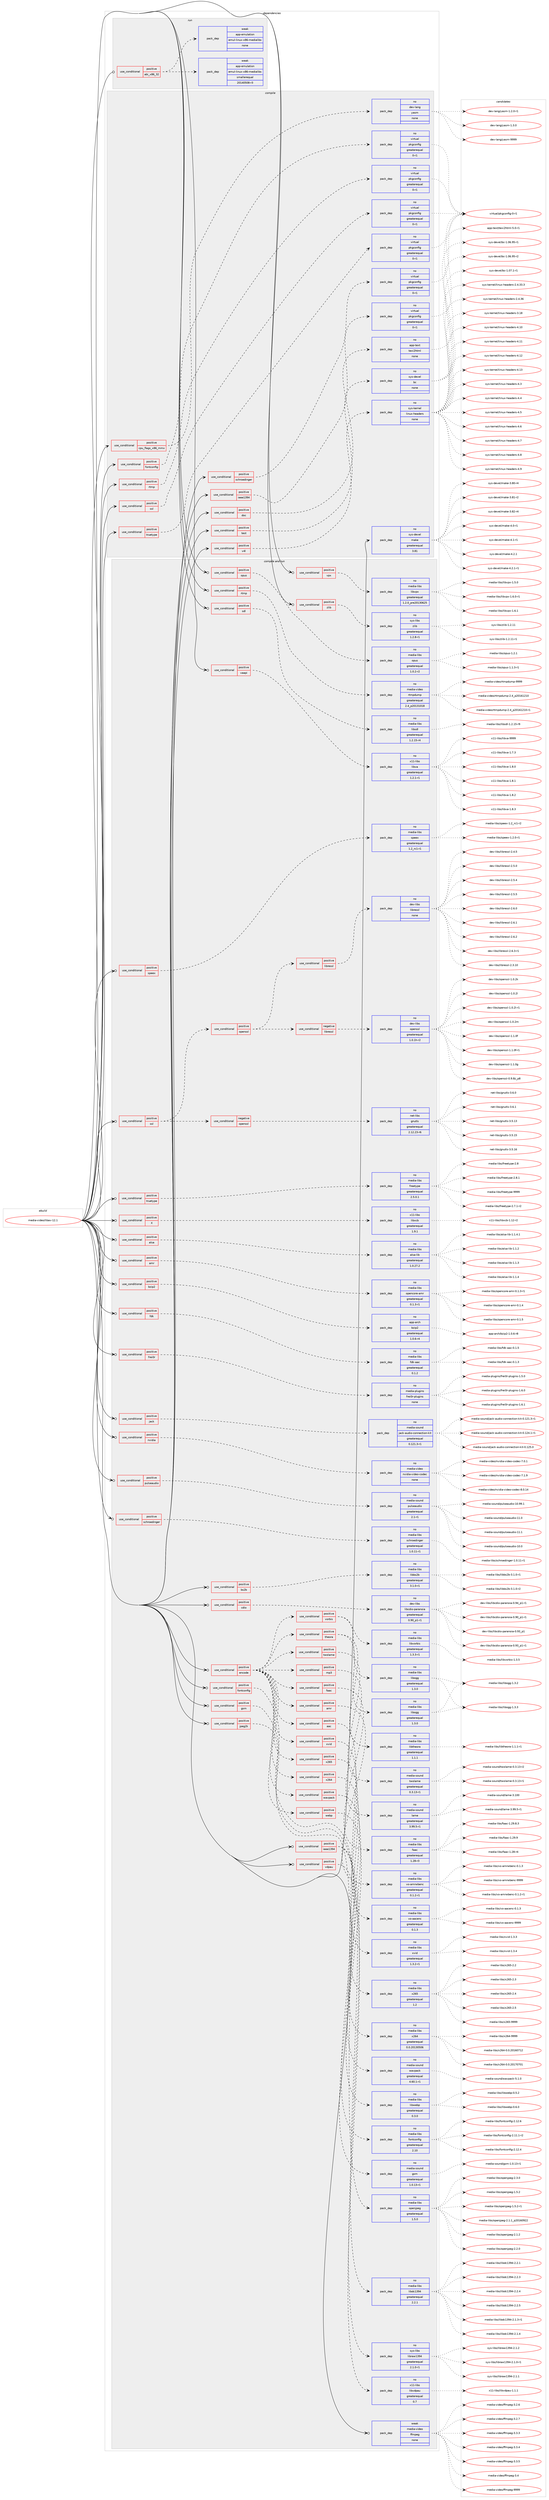 digraph prolog {

# *************
# Graph options
# *************

newrank=true;
concentrate=true;
compound=true;
graph [rankdir=LR,fontname=Helvetica,fontsize=10,ranksep=1.5];#, ranksep=2.5, nodesep=0.2];
edge  [arrowhead=vee];
node  [fontname=Helvetica,fontsize=10];

# **********
# The ebuild
# **********

subgraph cluster_leftcol {
color=gray;
rank=same;
label=<<i>ebuild</i>>;
id [label="media-video/libav-12.1", color=red, width=4, href="../media-video/libav-12.1.svg"];
}

# ****************
# The dependencies
# ****************

subgraph cluster_midcol {
color=gray;
label=<<i>dependencies</i>>;
subgraph cluster_compile {
fillcolor="#eeeeee";
style=filled;
label=<<i>compile</i>>;
subgraph cond96837 {
dependency393699 [label=<<TABLE BORDER="0" CELLBORDER="1" CELLSPACING="0" CELLPADDING="4"><TR><TD ROWSPAN="3" CELLPADDING="10">use_conditional</TD></TR><TR><TD>positive</TD></TR><TR><TD>cpu_flags_x86_mmx</TD></TR></TABLE>>, shape=none, color=red];
subgraph pack290488 {
dependency393700 [label=<<TABLE BORDER="0" CELLBORDER="1" CELLSPACING="0" CELLPADDING="4" WIDTH="220"><TR><TD ROWSPAN="6" CELLPADDING="30">pack_dep</TD></TR><TR><TD WIDTH="110">no</TD></TR><TR><TD>dev-lang</TD></TR><TR><TD>yasm</TD></TR><TR><TD>none</TD></TR><TR><TD></TD></TR></TABLE>>, shape=none, color=blue];
}
dependency393699:e -> dependency393700:w [weight=20,style="dashed",arrowhead="vee"];
}
id:e -> dependency393699:w [weight=20,style="solid",arrowhead="vee"];
subgraph cond96838 {
dependency393701 [label=<<TABLE BORDER="0" CELLBORDER="1" CELLSPACING="0" CELLPADDING="4"><TR><TD ROWSPAN="3" CELLPADDING="10">use_conditional</TD></TR><TR><TD>positive</TD></TR><TR><TD>doc</TD></TR></TABLE>>, shape=none, color=red];
subgraph pack290489 {
dependency393702 [label=<<TABLE BORDER="0" CELLBORDER="1" CELLSPACING="0" CELLPADDING="4" WIDTH="220"><TR><TD ROWSPAN="6" CELLPADDING="30">pack_dep</TD></TR><TR><TD WIDTH="110">no</TD></TR><TR><TD>app-text</TD></TR><TR><TD>texi2html</TD></TR><TR><TD>none</TD></TR><TR><TD></TD></TR></TABLE>>, shape=none, color=blue];
}
dependency393701:e -> dependency393702:w [weight=20,style="dashed",arrowhead="vee"];
}
id:e -> dependency393701:w [weight=20,style="solid",arrowhead="vee"];
subgraph cond96839 {
dependency393703 [label=<<TABLE BORDER="0" CELLBORDER="1" CELLSPACING="0" CELLPADDING="4"><TR><TD ROWSPAN="3" CELLPADDING="10">use_conditional</TD></TR><TR><TD>positive</TD></TR><TR><TD>fontconfig</TD></TR></TABLE>>, shape=none, color=red];
subgraph pack290490 {
dependency393704 [label=<<TABLE BORDER="0" CELLBORDER="1" CELLSPACING="0" CELLPADDING="4" WIDTH="220"><TR><TD ROWSPAN="6" CELLPADDING="30">pack_dep</TD></TR><TR><TD WIDTH="110">no</TD></TR><TR><TD>virtual</TD></TR><TR><TD>pkgconfig</TD></TR><TR><TD>greaterequal</TD></TR><TR><TD>0-r1</TD></TR></TABLE>>, shape=none, color=blue];
}
dependency393703:e -> dependency393704:w [weight=20,style="dashed",arrowhead="vee"];
}
id:e -> dependency393703:w [weight=20,style="solid",arrowhead="vee"];
subgraph cond96840 {
dependency393705 [label=<<TABLE BORDER="0" CELLBORDER="1" CELLSPACING="0" CELLPADDING="4"><TR><TD ROWSPAN="3" CELLPADDING="10">use_conditional</TD></TR><TR><TD>positive</TD></TR><TR><TD>ieee1394</TD></TR></TABLE>>, shape=none, color=red];
subgraph pack290491 {
dependency393706 [label=<<TABLE BORDER="0" CELLBORDER="1" CELLSPACING="0" CELLPADDING="4" WIDTH="220"><TR><TD ROWSPAN="6" CELLPADDING="30">pack_dep</TD></TR><TR><TD WIDTH="110">no</TD></TR><TR><TD>virtual</TD></TR><TR><TD>pkgconfig</TD></TR><TR><TD>greaterequal</TD></TR><TR><TD>0-r1</TD></TR></TABLE>>, shape=none, color=blue];
}
dependency393705:e -> dependency393706:w [weight=20,style="dashed",arrowhead="vee"];
}
id:e -> dependency393705:w [weight=20,style="solid",arrowhead="vee"];
subgraph cond96841 {
dependency393707 [label=<<TABLE BORDER="0" CELLBORDER="1" CELLSPACING="0" CELLPADDING="4"><TR><TD ROWSPAN="3" CELLPADDING="10">use_conditional</TD></TR><TR><TD>positive</TD></TR><TR><TD>rtmp</TD></TR></TABLE>>, shape=none, color=red];
subgraph pack290492 {
dependency393708 [label=<<TABLE BORDER="0" CELLBORDER="1" CELLSPACING="0" CELLPADDING="4" WIDTH="220"><TR><TD ROWSPAN="6" CELLPADDING="30">pack_dep</TD></TR><TR><TD WIDTH="110">no</TD></TR><TR><TD>virtual</TD></TR><TR><TD>pkgconfig</TD></TR><TR><TD>greaterequal</TD></TR><TR><TD>0-r1</TD></TR></TABLE>>, shape=none, color=blue];
}
dependency393707:e -> dependency393708:w [weight=20,style="dashed",arrowhead="vee"];
}
id:e -> dependency393707:w [weight=20,style="solid",arrowhead="vee"];
subgraph cond96842 {
dependency393709 [label=<<TABLE BORDER="0" CELLBORDER="1" CELLSPACING="0" CELLPADDING="4"><TR><TD ROWSPAN="3" CELLPADDING="10">use_conditional</TD></TR><TR><TD>positive</TD></TR><TR><TD>schroedinger</TD></TR></TABLE>>, shape=none, color=red];
subgraph pack290493 {
dependency393710 [label=<<TABLE BORDER="0" CELLBORDER="1" CELLSPACING="0" CELLPADDING="4" WIDTH="220"><TR><TD ROWSPAN="6" CELLPADDING="30">pack_dep</TD></TR><TR><TD WIDTH="110">no</TD></TR><TR><TD>virtual</TD></TR><TR><TD>pkgconfig</TD></TR><TR><TD>greaterequal</TD></TR><TR><TD>0-r1</TD></TR></TABLE>>, shape=none, color=blue];
}
dependency393709:e -> dependency393710:w [weight=20,style="dashed",arrowhead="vee"];
}
id:e -> dependency393709:w [weight=20,style="solid",arrowhead="vee"];
subgraph cond96843 {
dependency393711 [label=<<TABLE BORDER="0" CELLBORDER="1" CELLSPACING="0" CELLPADDING="4"><TR><TD ROWSPAN="3" CELLPADDING="10">use_conditional</TD></TR><TR><TD>positive</TD></TR><TR><TD>ssl</TD></TR></TABLE>>, shape=none, color=red];
subgraph pack290494 {
dependency393712 [label=<<TABLE BORDER="0" CELLBORDER="1" CELLSPACING="0" CELLPADDING="4" WIDTH="220"><TR><TD ROWSPAN="6" CELLPADDING="30">pack_dep</TD></TR><TR><TD WIDTH="110">no</TD></TR><TR><TD>virtual</TD></TR><TR><TD>pkgconfig</TD></TR><TR><TD>greaterequal</TD></TR><TR><TD>0-r1</TD></TR></TABLE>>, shape=none, color=blue];
}
dependency393711:e -> dependency393712:w [weight=20,style="dashed",arrowhead="vee"];
}
id:e -> dependency393711:w [weight=20,style="solid",arrowhead="vee"];
subgraph cond96844 {
dependency393713 [label=<<TABLE BORDER="0" CELLBORDER="1" CELLSPACING="0" CELLPADDING="4"><TR><TD ROWSPAN="3" CELLPADDING="10">use_conditional</TD></TR><TR><TD>positive</TD></TR><TR><TD>test</TD></TR></TABLE>>, shape=none, color=red];
subgraph pack290495 {
dependency393714 [label=<<TABLE BORDER="0" CELLBORDER="1" CELLSPACING="0" CELLPADDING="4" WIDTH="220"><TR><TD ROWSPAN="6" CELLPADDING="30">pack_dep</TD></TR><TR><TD WIDTH="110">no</TD></TR><TR><TD>sys-devel</TD></TR><TR><TD>bc</TD></TR><TR><TD>none</TD></TR><TR><TD></TD></TR></TABLE>>, shape=none, color=blue];
}
dependency393713:e -> dependency393714:w [weight=20,style="dashed",arrowhead="vee"];
}
id:e -> dependency393713:w [weight=20,style="solid",arrowhead="vee"];
subgraph cond96845 {
dependency393715 [label=<<TABLE BORDER="0" CELLBORDER="1" CELLSPACING="0" CELLPADDING="4"><TR><TD ROWSPAN="3" CELLPADDING="10">use_conditional</TD></TR><TR><TD>positive</TD></TR><TR><TD>truetype</TD></TR></TABLE>>, shape=none, color=red];
subgraph pack290496 {
dependency393716 [label=<<TABLE BORDER="0" CELLBORDER="1" CELLSPACING="0" CELLPADDING="4" WIDTH="220"><TR><TD ROWSPAN="6" CELLPADDING="30">pack_dep</TD></TR><TR><TD WIDTH="110">no</TD></TR><TR><TD>virtual</TD></TR><TR><TD>pkgconfig</TD></TR><TR><TD>greaterequal</TD></TR><TR><TD>0-r1</TD></TR></TABLE>>, shape=none, color=blue];
}
dependency393715:e -> dependency393716:w [weight=20,style="dashed",arrowhead="vee"];
}
id:e -> dependency393715:w [weight=20,style="solid",arrowhead="vee"];
subgraph cond96846 {
dependency393717 [label=<<TABLE BORDER="0" CELLBORDER="1" CELLSPACING="0" CELLPADDING="4"><TR><TD ROWSPAN="3" CELLPADDING="10">use_conditional</TD></TR><TR><TD>positive</TD></TR><TR><TD>v4l</TD></TR></TABLE>>, shape=none, color=red];
subgraph pack290497 {
dependency393718 [label=<<TABLE BORDER="0" CELLBORDER="1" CELLSPACING="0" CELLPADDING="4" WIDTH="220"><TR><TD ROWSPAN="6" CELLPADDING="30">pack_dep</TD></TR><TR><TD WIDTH="110">no</TD></TR><TR><TD>sys-kernel</TD></TR><TR><TD>linux-headers</TD></TR><TR><TD>none</TD></TR><TR><TD></TD></TR></TABLE>>, shape=none, color=blue];
}
dependency393717:e -> dependency393718:w [weight=20,style="dashed",arrowhead="vee"];
}
id:e -> dependency393717:w [weight=20,style="solid",arrowhead="vee"];
subgraph pack290498 {
dependency393719 [label=<<TABLE BORDER="0" CELLBORDER="1" CELLSPACING="0" CELLPADDING="4" WIDTH="220"><TR><TD ROWSPAN="6" CELLPADDING="30">pack_dep</TD></TR><TR><TD WIDTH="110">no</TD></TR><TR><TD>sys-devel</TD></TR><TR><TD>make</TD></TR><TR><TD>greaterequal</TD></TR><TR><TD>3.81</TD></TR></TABLE>>, shape=none, color=blue];
}
id:e -> dependency393719:w [weight=20,style="solid",arrowhead="vee"];
}
subgraph cluster_compileandrun {
fillcolor="#eeeeee";
style=filled;
label=<<i>compile and run</i>>;
subgraph cond96847 {
dependency393720 [label=<<TABLE BORDER="0" CELLBORDER="1" CELLSPACING="0" CELLPADDING="4"><TR><TD ROWSPAN="3" CELLPADDING="10">use_conditional</TD></TR><TR><TD>positive</TD></TR><TR><TD>X</TD></TR></TABLE>>, shape=none, color=red];
subgraph pack290499 {
dependency393721 [label=<<TABLE BORDER="0" CELLBORDER="1" CELLSPACING="0" CELLPADDING="4" WIDTH="220"><TR><TD ROWSPAN="6" CELLPADDING="30">pack_dep</TD></TR><TR><TD WIDTH="110">no</TD></TR><TR><TD>x11-libs</TD></TR><TR><TD>libxcb</TD></TR><TR><TD>greaterequal</TD></TR><TR><TD>1.9.1</TD></TR></TABLE>>, shape=none, color=blue];
}
dependency393720:e -> dependency393721:w [weight=20,style="dashed",arrowhead="vee"];
}
id:e -> dependency393720:w [weight=20,style="solid",arrowhead="odotvee"];
subgraph cond96848 {
dependency393722 [label=<<TABLE BORDER="0" CELLBORDER="1" CELLSPACING="0" CELLPADDING="4"><TR><TD ROWSPAN="3" CELLPADDING="10">use_conditional</TD></TR><TR><TD>positive</TD></TR><TR><TD>alsa</TD></TR></TABLE>>, shape=none, color=red];
subgraph pack290500 {
dependency393723 [label=<<TABLE BORDER="0" CELLBORDER="1" CELLSPACING="0" CELLPADDING="4" WIDTH="220"><TR><TD ROWSPAN="6" CELLPADDING="30">pack_dep</TD></TR><TR><TD WIDTH="110">no</TD></TR><TR><TD>media-libs</TD></TR><TR><TD>alsa-lib</TD></TR><TR><TD>greaterequal</TD></TR><TR><TD>1.0.27.2</TD></TR></TABLE>>, shape=none, color=blue];
}
dependency393722:e -> dependency393723:w [weight=20,style="dashed",arrowhead="vee"];
}
id:e -> dependency393722:w [weight=20,style="solid",arrowhead="odotvee"];
subgraph cond96849 {
dependency393724 [label=<<TABLE BORDER="0" CELLBORDER="1" CELLSPACING="0" CELLPADDING="4"><TR><TD ROWSPAN="3" CELLPADDING="10">use_conditional</TD></TR><TR><TD>positive</TD></TR><TR><TD>amr</TD></TR></TABLE>>, shape=none, color=red];
subgraph pack290501 {
dependency393725 [label=<<TABLE BORDER="0" CELLBORDER="1" CELLSPACING="0" CELLPADDING="4" WIDTH="220"><TR><TD ROWSPAN="6" CELLPADDING="30">pack_dep</TD></TR><TR><TD WIDTH="110">no</TD></TR><TR><TD>media-libs</TD></TR><TR><TD>opencore-amr</TD></TR><TR><TD>greaterequal</TD></TR><TR><TD>0.1.3-r1</TD></TR></TABLE>>, shape=none, color=blue];
}
dependency393724:e -> dependency393725:w [weight=20,style="dashed",arrowhead="vee"];
}
id:e -> dependency393724:w [weight=20,style="solid",arrowhead="odotvee"];
subgraph cond96850 {
dependency393726 [label=<<TABLE BORDER="0" CELLBORDER="1" CELLSPACING="0" CELLPADDING="4"><TR><TD ROWSPAN="3" CELLPADDING="10">use_conditional</TD></TR><TR><TD>positive</TD></TR><TR><TD>bs2b</TD></TR></TABLE>>, shape=none, color=red];
subgraph pack290502 {
dependency393727 [label=<<TABLE BORDER="0" CELLBORDER="1" CELLSPACING="0" CELLPADDING="4" WIDTH="220"><TR><TD ROWSPAN="6" CELLPADDING="30">pack_dep</TD></TR><TR><TD WIDTH="110">no</TD></TR><TR><TD>media-libs</TD></TR><TR><TD>libbs2b</TD></TR><TR><TD>greaterequal</TD></TR><TR><TD>3.1.0-r1</TD></TR></TABLE>>, shape=none, color=blue];
}
dependency393726:e -> dependency393727:w [weight=20,style="dashed",arrowhead="vee"];
}
id:e -> dependency393726:w [weight=20,style="solid",arrowhead="odotvee"];
subgraph cond96851 {
dependency393728 [label=<<TABLE BORDER="0" CELLBORDER="1" CELLSPACING="0" CELLPADDING="4"><TR><TD ROWSPAN="3" CELLPADDING="10">use_conditional</TD></TR><TR><TD>positive</TD></TR><TR><TD>bzip2</TD></TR></TABLE>>, shape=none, color=red];
subgraph pack290503 {
dependency393729 [label=<<TABLE BORDER="0" CELLBORDER="1" CELLSPACING="0" CELLPADDING="4" WIDTH="220"><TR><TD ROWSPAN="6" CELLPADDING="30">pack_dep</TD></TR><TR><TD WIDTH="110">no</TD></TR><TR><TD>app-arch</TD></TR><TR><TD>bzip2</TD></TR><TR><TD>greaterequal</TD></TR><TR><TD>1.0.6-r4</TD></TR></TABLE>>, shape=none, color=blue];
}
dependency393728:e -> dependency393729:w [weight=20,style="dashed",arrowhead="vee"];
}
id:e -> dependency393728:w [weight=20,style="solid",arrowhead="odotvee"];
subgraph cond96852 {
dependency393730 [label=<<TABLE BORDER="0" CELLBORDER="1" CELLSPACING="0" CELLPADDING="4"><TR><TD ROWSPAN="3" CELLPADDING="10">use_conditional</TD></TR><TR><TD>positive</TD></TR><TR><TD>cdio</TD></TR></TABLE>>, shape=none, color=red];
subgraph pack290504 {
dependency393731 [label=<<TABLE BORDER="0" CELLBORDER="1" CELLSPACING="0" CELLPADDING="4" WIDTH="220"><TR><TD ROWSPAN="6" CELLPADDING="30">pack_dep</TD></TR><TR><TD WIDTH="110">no</TD></TR><TR><TD>dev-libs</TD></TR><TR><TD>libcdio-paranoia</TD></TR><TR><TD>greaterequal</TD></TR><TR><TD>0.90_p1-r1</TD></TR></TABLE>>, shape=none, color=blue];
}
dependency393730:e -> dependency393731:w [weight=20,style="dashed",arrowhead="vee"];
}
id:e -> dependency393730:w [weight=20,style="solid",arrowhead="odotvee"];
subgraph cond96853 {
dependency393732 [label=<<TABLE BORDER="0" CELLBORDER="1" CELLSPACING="0" CELLPADDING="4"><TR><TD ROWSPAN="3" CELLPADDING="10">use_conditional</TD></TR><TR><TD>positive</TD></TR><TR><TD>encode</TD></TR></TABLE>>, shape=none, color=red];
subgraph cond96854 {
dependency393733 [label=<<TABLE BORDER="0" CELLBORDER="1" CELLSPACING="0" CELLPADDING="4"><TR><TD ROWSPAN="3" CELLPADDING="10">use_conditional</TD></TR><TR><TD>positive</TD></TR><TR><TD>aac</TD></TR></TABLE>>, shape=none, color=red];
subgraph pack290505 {
dependency393734 [label=<<TABLE BORDER="0" CELLBORDER="1" CELLSPACING="0" CELLPADDING="4" WIDTH="220"><TR><TD ROWSPAN="6" CELLPADDING="30">pack_dep</TD></TR><TR><TD WIDTH="110">no</TD></TR><TR><TD>media-libs</TD></TR><TR><TD>vo-aacenc</TD></TR><TR><TD>greaterequal</TD></TR><TR><TD>0.1.3</TD></TR></TABLE>>, shape=none, color=blue];
}
dependency393733:e -> dependency393734:w [weight=20,style="dashed",arrowhead="vee"];
}
dependency393732:e -> dependency393733:w [weight=20,style="dashed",arrowhead="vee"];
subgraph cond96855 {
dependency393735 [label=<<TABLE BORDER="0" CELLBORDER="1" CELLSPACING="0" CELLPADDING="4"><TR><TD ROWSPAN="3" CELLPADDING="10">use_conditional</TD></TR><TR><TD>positive</TD></TR><TR><TD>amr</TD></TR></TABLE>>, shape=none, color=red];
subgraph pack290506 {
dependency393736 [label=<<TABLE BORDER="0" CELLBORDER="1" CELLSPACING="0" CELLPADDING="4" WIDTH="220"><TR><TD ROWSPAN="6" CELLPADDING="30">pack_dep</TD></TR><TR><TD WIDTH="110">no</TD></TR><TR><TD>media-libs</TD></TR><TR><TD>vo-amrwbenc</TD></TR><TR><TD>greaterequal</TD></TR><TR><TD>0.1.2-r1</TD></TR></TABLE>>, shape=none, color=blue];
}
dependency393735:e -> dependency393736:w [weight=20,style="dashed",arrowhead="vee"];
}
dependency393732:e -> dependency393735:w [weight=20,style="dashed",arrowhead="vee"];
subgraph cond96856 {
dependency393737 [label=<<TABLE BORDER="0" CELLBORDER="1" CELLSPACING="0" CELLPADDING="4"><TR><TD ROWSPAN="3" CELLPADDING="10">use_conditional</TD></TR><TR><TD>positive</TD></TR><TR><TD>faac</TD></TR></TABLE>>, shape=none, color=red];
subgraph pack290507 {
dependency393738 [label=<<TABLE BORDER="0" CELLBORDER="1" CELLSPACING="0" CELLPADDING="4" WIDTH="220"><TR><TD ROWSPAN="6" CELLPADDING="30">pack_dep</TD></TR><TR><TD WIDTH="110">no</TD></TR><TR><TD>media-libs</TD></TR><TR><TD>faac</TD></TR><TR><TD>greaterequal</TD></TR><TR><TD>1.28-r3</TD></TR></TABLE>>, shape=none, color=blue];
}
dependency393737:e -> dependency393738:w [weight=20,style="dashed",arrowhead="vee"];
}
dependency393732:e -> dependency393737:w [weight=20,style="dashed",arrowhead="vee"];
subgraph cond96857 {
dependency393739 [label=<<TABLE BORDER="0" CELLBORDER="1" CELLSPACING="0" CELLPADDING="4"><TR><TD ROWSPAN="3" CELLPADDING="10">use_conditional</TD></TR><TR><TD>positive</TD></TR><TR><TD>mp3</TD></TR></TABLE>>, shape=none, color=red];
subgraph pack290508 {
dependency393740 [label=<<TABLE BORDER="0" CELLBORDER="1" CELLSPACING="0" CELLPADDING="4" WIDTH="220"><TR><TD ROWSPAN="6" CELLPADDING="30">pack_dep</TD></TR><TR><TD WIDTH="110">no</TD></TR><TR><TD>media-sound</TD></TR><TR><TD>lame</TD></TR><TR><TD>greaterequal</TD></TR><TR><TD>3.99.5-r1</TD></TR></TABLE>>, shape=none, color=blue];
}
dependency393739:e -> dependency393740:w [weight=20,style="dashed",arrowhead="vee"];
}
dependency393732:e -> dependency393739:w [weight=20,style="dashed",arrowhead="vee"];
subgraph cond96858 {
dependency393741 [label=<<TABLE BORDER="0" CELLBORDER="1" CELLSPACING="0" CELLPADDING="4"><TR><TD ROWSPAN="3" CELLPADDING="10">use_conditional</TD></TR><TR><TD>positive</TD></TR><TR><TD>theora</TD></TR></TABLE>>, shape=none, color=red];
subgraph pack290509 {
dependency393742 [label=<<TABLE BORDER="0" CELLBORDER="1" CELLSPACING="0" CELLPADDING="4" WIDTH="220"><TR><TD ROWSPAN="6" CELLPADDING="30">pack_dep</TD></TR><TR><TD WIDTH="110">no</TD></TR><TR><TD>media-libs</TD></TR><TR><TD>libtheora</TD></TR><TR><TD>greaterequal</TD></TR><TR><TD>1.1.1</TD></TR></TABLE>>, shape=none, color=blue];
}
dependency393741:e -> dependency393742:w [weight=20,style="dashed",arrowhead="vee"];
subgraph pack290510 {
dependency393743 [label=<<TABLE BORDER="0" CELLBORDER="1" CELLSPACING="0" CELLPADDING="4" WIDTH="220"><TR><TD ROWSPAN="6" CELLPADDING="30">pack_dep</TD></TR><TR><TD WIDTH="110">no</TD></TR><TR><TD>media-libs</TD></TR><TR><TD>libogg</TD></TR><TR><TD>greaterequal</TD></TR><TR><TD>1.3.0</TD></TR></TABLE>>, shape=none, color=blue];
}
dependency393741:e -> dependency393743:w [weight=20,style="dashed",arrowhead="vee"];
}
dependency393732:e -> dependency393741:w [weight=20,style="dashed",arrowhead="vee"];
subgraph cond96859 {
dependency393744 [label=<<TABLE BORDER="0" CELLBORDER="1" CELLSPACING="0" CELLPADDING="4"><TR><TD ROWSPAN="3" CELLPADDING="10">use_conditional</TD></TR><TR><TD>positive</TD></TR><TR><TD>twolame</TD></TR></TABLE>>, shape=none, color=red];
subgraph pack290511 {
dependency393745 [label=<<TABLE BORDER="0" CELLBORDER="1" CELLSPACING="0" CELLPADDING="4" WIDTH="220"><TR><TD ROWSPAN="6" CELLPADDING="30">pack_dep</TD></TR><TR><TD WIDTH="110">no</TD></TR><TR><TD>media-sound</TD></TR><TR><TD>twolame</TD></TR><TR><TD>greaterequal</TD></TR><TR><TD>0.3.13-r1</TD></TR></TABLE>>, shape=none, color=blue];
}
dependency393744:e -> dependency393745:w [weight=20,style="dashed",arrowhead="vee"];
}
dependency393732:e -> dependency393744:w [weight=20,style="dashed",arrowhead="vee"];
subgraph cond96860 {
dependency393746 [label=<<TABLE BORDER="0" CELLBORDER="1" CELLSPACING="0" CELLPADDING="4"><TR><TD ROWSPAN="3" CELLPADDING="10">use_conditional</TD></TR><TR><TD>positive</TD></TR><TR><TD>vorbis</TD></TR></TABLE>>, shape=none, color=red];
subgraph pack290512 {
dependency393747 [label=<<TABLE BORDER="0" CELLBORDER="1" CELLSPACING="0" CELLPADDING="4" WIDTH="220"><TR><TD ROWSPAN="6" CELLPADDING="30">pack_dep</TD></TR><TR><TD WIDTH="110">no</TD></TR><TR><TD>media-libs</TD></TR><TR><TD>libvorbis</TD></TR><TR><TD>greaterequal</TD></TR><TR><TD>1.3.3-r1</TD></TR></TABLE>>, shape=none, color=blue];
}
dependency393746:e -> dependency393747:w [weight=20,style="dashed",arrowhead="vee"];
subgraph pack290513 {
dependency393748 [label=<<TABLE BORDER="0" CELLBORDER="1" CELLSPACING="0" CELLPADDING="4" WIDTH="220"><TR><TD ROWSPAN="6" CELLPADDING="30">pack_dep</TD></TR><TR><TD WIDTH="110">no</TD></TR><TR><TD>media-libs</TD></TR><TR><TD>libogg</TD></TR><TR><TD>greaterequal</TD></TR><TR><TD>1.3.0</TD></TR></TABLE>>, shape=none, color=blue];
}
dependency393746:e -> dependency393748:w [weight=20,style="dashed",arrowhead="vee"];
}
dependency393732:e -> dependency393746:w [weight=20,style="dashed",arrowhead="vee"];
subgraph cond96861 {
dependency393749 [label=<<TABLE BORDER="0" CELLBORDER="1" CELLSPACING="0" CELLPADDING="4"><TR><TD ROWSPAN="3" CELLPADDING="10">use_conditional</TD></TR><TR><TD>positive</TD></TR><TR><TD>webp</TD></TR></TABLE>>, shape=none, color=red];
subgraph pack290514 {
dependency393750 [label=<<TABLE BORDER="0" CELLBORDER="1" CELLSPACING="0" CELLPADDING="4" WIDTH="220"><TR><TD ROWSPAN="6" CELLPADDING="30">pack_dep</TD></TR><TR><TD WIDTH="110">no</TD></TR><TR><TD>media-libs</TD></TR><TR><TD>libwebp</TD></TR><TR><TD>greaterequal</TD></TR><TR><TD>0.3.0</TD></TR></TABLE>>, shape=none, color=blue];
}
dependency393749:e -> dependency393750:w [weight=20,style="dashed",arrowhead="vee"];
}
dependency393732:e -> dependency393749:w [weight=20,style="dashed",arrowhead="vee"];
subgraph cond96862 {
dependency393751 [label=<<TABLE BORDER="0" CELLBORDER="1" CELLSPACING="0" CELLPADDING="4"><TR><TD ROWSPAN="3" CELLPADDING="10">use_conditional</TD></TR><TR><TD>positive</TD></TR><TR><TD>wavpack</TD></TR></TABLE>>, shape=none, color=red];
subgraph pack290515 {
dependency393752 [label=<<TABLE BORDER="0" CELLBORDER="1" CELLSPACING="0" CELLPADDING="4" WIDTH="220"><TR><TD ROWSPAN="6" CELLPADDING="30">pack_dep</TD></TR><TR><TD WIDTH="110">no</TD></TR><TR><TD>media-sound</TD></TR><TR><TD>wavpack</TD></TR><TR><TD>greaterequal</TD></TR><TR><TD>4.60.1-r1</TD></TR></TABLE>>, shape=none, color=blue];
}
dependency393751:e -> dependency393752:w [weight=20,style="dashed",arrowhead="vee"];
}
dependency393732:e -> dependency393751:w [weight=20,style="dashed",arrowhead="vee"];
subgraph cond96863 {
dependency393753 [label=<<TABLE BORDER="0" CELLBORDER="1" CELLSPACING="0" CELLPADDING="4"><TR><TD ROWSPAN="3" CELLPADDING="10">use_conditional</TD></TR><TR><TD>positive</TD></TR><TR><TD>x264</TD></TR></TABLE>>, shape=none, color=red];
subgraph pack290516 {
dependency393754 [label=<<TABLE BORDER="0" CELLBORDER="1" CELLSPACING="0" CELLPADDING="4" WIDTH="220"><TR><TD ROWSPAN="6" CELLPADDING="30">pack_dep</TD></TR><TR><TD WIDTH="110">no</TD></TR><TR><TD>media-libs</TD></TR><TR><TD>x264</TD></TR><TR><TD>greaterequal</TD></TR><TR><TD>0.0.20130506</TD></TR></TABLE>>, shape=none, color=blue];
}
dependency393753:e -> dependency393754:w [weight=20,style="dashed",arrowhead="vee"];
}
dependency393732:e -> dependency393753:w [weight=20,style="dashed",arrowhead="vee"];
subgraph cond96864 {
dependency393755 [label=<<TABLE BORDER="0" CELLBORDER="1" CELLSPACING="0" CELLPADDING="4"><TR><TD ROWSPAN="3" CELLPADDING="10">use_conditional</TD></TR><TR><TD>positive</TD></TR><TR><TD>x265</TD></TR></TABLE>>, shape=none, color=red];
subgraph pack290517 {
dependency393756 [label=<<TABLE BORDER="0" CELLBORDER="1" CELLSPACING="0" CELLPADDING="4" WIDTH="220"><TR><TD ROWSPAN="6" CELLPADDING="30">pack_dep</TD></TR><TR><TD WIDTH="110">no</TD></TR><TR><TD>media-libs</TD></TR><TR><TD>x265</TD></TR><TR><TD>greaterequal</TD></TR><TR><TD>1.2</TD></TR></TABLE>>, shape=none, color=blue];
}
dependency393755:e -> dependency393756:w [weight=20,style="dashed",arrowhead="vee"];
}
dependency393732:e -> dependency393755:w [weight=20,style="dashed",arrowhead="vee"];
subgraph cond96865 {
dependency393757 [label=<<TABLE BORDER="0" CELLBORDER="1" CELLSPACING="0" CELLPADDING="4"><TR><TD ROWSPAN="3" CELLPADDING="10">use_conditional</TD></TR><TR><TD>positive</TD></TR><TR><TD>xvid</TD></TR></TABLE>>, shape=none, color=red];
subgraph pack290518 {
dependency393758 [label=<<TABLE BORDER="0" CELLBORDER="1" CELLSPACING="0" CELLPADDING="4" WIDTH="220"><TR><TD ROWSPAN="6" CELLPADDING="30">pack_dep</TD></TR><TR><TD WIDTH="110">no</TD></TR><TR><TD>media-libs</TD></TR><TR><TD>xvid</TD></TR><TR><TD>greaterequal</TD></TR><TR><TD>1.3.2-r1</TD></TR></TABLE>>, shape=none, color=blue];
}
dependency393757:e -> dependency393758:w [weight=20,style="dashed",arrowhead="vee"];
}
dependency393732:e -> dependency393757:w [weight=20,style="dashed",arrowhead="vee"];
}
id:e -> dependency393732:w [weight=20,style="solid",arrowhead="odotvee"];
subgraph cond96866 {
dependency393759 [label=<<TABLE BORDER="0" CELLBORDER="1" CELLSPACING="0" CELLPADDING="4"><TR><TD ROWSPAN="3" CELLPADDING="10">use_conditional</TD></TR><TR><TD>positive</TD></TR><TR><TD>fdk</TD></TR></TABLE>>, shape=none, color=red];
subgraph pack290519 {
dependency393760 [label=<<TABLE BORDER="0" CELLBORDER="1" CELLSPACING="0" CELLPADDING="4" WIDTH="220"><TR><TD ROWSPAN="6" CELLPADDING="30">pack_dep</TD></TR><TR><TD WIDTH="110">no</TD></TR><TR><TD>media-libs</TD></TR><TR><TD>fdk-aac</TD></TR><TR><TD>greaterequal</TD></TR><TR><TD>0.1.2</TD></TR></TABLE>>, shape=none, color=blue];
}
dependency393759:e -> dependency393760:w [weight=20,style="dashed",arrowhead="vee"];
}
id:e -> dependency393759:w [weight=20,style="solid",arrowhead="odotvee"];
subgraph cond96867 {
dependency393761 [label=<<TABLE BORDER="0" CELLBORDER="1" CELLSPACING="0" CELLPADDING="4"><TR><TD ROWSPAN="3" CELLPADDING="10">use_conditional</TD></TR><TR><TD>positive</TD></TR><TR><TD>fontconfig</TD></TR></TABLE>>, shape=none, color=red];
subgraph pack290520 {
dependency393762 [label=<<TABLE BORDER="0" CELLBORDER="1" CELLSPACING="0" CELLPADDING="4" WIDTH="220"><TR><TD ROWSPAN="6" CELLPADDING="30">pack_dep</TD></TR><TR><TD WIDTH="110">no</TD></TR><TR><TD>media-libs</TD></TR><TR><TD>fontconfig</TD></TR><TR><TD>greaterequal</TD></TR><TR><TD>2.10</TD></TR></TABLE>>, shape=none, color=blue];
}
dependency393761:e -> dependency393762:w [weight=20,style="dashed",arrowhead="vee"];
}
id:e -> dependency393761:w [weight=20,style="solid",arrowhead="odotvee"];
subgraph cond96868 {
dependency393763 [label=<<TABLE BORDER="0" CELLBORDER="1" CELLSPACING="0" CELLPADDING="4"><TR><TD ROWSPAN="3" CELLPADDING="10">use_conditional</TD></TR><TR><TD>positive</TD></TR><TR><TD>frei0r</TD></TR></TABLE>>, shape=none, color=red];
subgraph pack290521 {
dependency393764 [label=<<TABLE BORDER="0" CELLBORDER="1" CELLSPACING="0" CELLPADDING="4" WIDTH="220"><TR><TD ROWSPAN="6" CELLPADDING="30">pack_dep</TD></TR><TR><TD WIDTH="110">no</TD></TR><TR><TD>media-plugins</TD></TR><TR><TD>frei0r-plugins</TD></TR><TR><TD>none</TD></TR><TR><TD></TD></TR></TABLE>>, shape=none, color=blue];
}
dependency393763:e -> dependency393764:w [weight=20,style="dashed",arrowhead="vee"];
}
id:e -> dependency393763:w [weight=20,style="solid",arrowhead="odotvee"];
subgraph cond96869 {
dependency393765 [label=<<TABLE BORDER="0" CELLBORDER="1" CELLSPACING="0" CELLPADDING="4"><TR><TD ROWSPAN="3" CELLPADDING="10">use_conditional</TD></TR><TR><TD>positive</TD></TR><TR><TD>gsm</TD></TR></TABLE>>, shape=none, color=red];
subgraph pack290522 {
dependency393766 [label=<<TABLE BORDER="0" CELLBORDER="1" CELLSPACING="0" CELLPADDING="4" WIDTH="220"><TR><TD ROWSPAN="6" CELLPADDING="30">pack_dep</TD></TR><TR><TD WIDTH="110">no</TD></TR><TR><TD>media-sound</TD></TR><TR><TD>gsm</TD></TR><TR><TD>greaterequal</TD></TR><TR><TD>1.0.13-r1</TD></TR></TABLE>>, shape=none, color=blue];
}
dependency393765:e -> dependency393766:w [weight=20,style="dashed",arrowhead="vee"];
}
id:e -> dependency393765:w [weight=20,style="solid",arrowhead="odotvee"];
subgraph cond96870 {
dependency393767 [label=<<TABLE BORDER="0" CELLBORDER="1" CELLSPACING="0" CELLPADDING="4"><TR><TD ROWSPAN="3" CELLPADDING="10">use_conditional</TD></TR><TR><TD>positive</TD></TR><TR><TD>ieee1394</TD></TR></TABLE>>, shape=none, color=red];
subgraph pack290523 {
dependency393768 [label=<<TABLE BORDER="0" CELLBORDER="1" CELLSPACING="0" CELLPADDING="4" WIDTH="220"><TR><TD ROWSPAN="6" CELLPADDING="30">pack_dep</TD></TR><TR><TD WIDTH="110">no</TD></TR><TR><TD>media-libs</TD></TR><TR><TD>libdc1394</TD></TR><TR><TD>greaterequal</TD></TR><TR><TD>2.2.1</TD></TR></TABLE>>, shape=none, color=blue];
}
dependency393767:e -> dependency393768:w [weight=20,style="dashed",arrowhead="vee"];
subgraph pack290524 {
dependency393769 [label=<<TABLE BORDER="0" CELLBORDER="1" CELLSPACING="0" CELLPADDING="4" WIDTH="220"><TR><TD ROWSPAN="6" CELLPADDING="30">pack_dep</TD></TR><TR><TD WIDTH="110">no</TD></TR><TR><TD>sys-libs</TD></TR><TR><TD>libraw1394</TD></TR><TR><TD>greaterequal</TD></TR><TR><TD>2.1.0-r1</TD></TR></TABLE>>, shape=none, color=blue];
}
dependency393767:e -> dependency393769:w [weight=20,style="dashed",arrowhead="vee"];
}
id:e -> dependency393767:w [weight=20,style="solid",arrowhead="odotvee"];
subgraph cond96871 {
dependency393770 [label=<<TABLE BORDER="0" CELLBORDER="1" CELLSPACING="0" CELLPADDING="4"><TR><TD ROWSPAN="3" CELLPADDING="10">use_conditional</TD></TR><TR><TD>positive</TD></TR><TR><TD>jack</TD></TR></TABLE>>, shape=none, color=red];
subgraph pack290525 {
dependency393771 [label=<<TABLE BORDER="0" CELLBORDER="1" CELLSPACING="0" CELLPADDING="4" WIDTH="220"><TR><TD ROWSPAN="6" CELLPADDING="30">pack_dep</TD></TR><TR><TD WIDTH="110">no</TD></TR><TR><TD>media-sound</TD></TR><TR><TD>jack-audio-connection-kit</TD></TR><TR><TD>greaterequal</TD></TR><TR><TD>0.121.3-r1</TD></TR></TABLE>>, shape=none, color=blue];
}
dependency393770:e -> dependency393771:w [weight=20,style="dashed",arrowhead="vee"];
}
id:e -> dependency393770:w [weight=20,style="solid",arrowhead="odotvee"];
subgraph cond96872 {
dependency393772 [label=<<TABLE BORDER="0" CELLBORDER="1" CELLSPACING="0" CELLPADDING="4"><TR><TD ROWSPAN="3" CELLPADDING="10">use_conditional</TD></TR><TR><TD>positive</TD></TR><TR><TD>jpeg2k</TD></TR></TABLE>>, shape=none, color=red];
subgraph pack290526 {
dependency393773 [label=<<TABLE BORDER="0" CELLBORDER="1" CELLSPACING="0" CELLPADDING="4" WIDTH="220"><TR><TD ROWSPAN="6" CELLPADDING="30">pack_dep</TD></TR><TR><TD WIDTH="110">no</TD></TR><TR><TD>media-libs</TD></TR><TR><TD>openjpeg</TD></TR><TR><TD>greaterequal</TD></TR><TR><TD>1.5.0</TD></TR></TABLE>>, shape=none, color=blue];
}
dependency393772:e -> dependency393773:w [weight=20,style="dashed",arrowhead="vee"];
}
id:e -> dependency393772:w [weight=20,style="solid",arrowhead="odotvee"];
subgraph cond96873 {
dependency393774 [label=<<TABLE BORDER="0" CELLBORDER="1" CELLSPACING="0" CELLPADDING="4"><TR><TD ROWSPAN="3" CELLPADDING="10">use_conditional</TD></TR><TR><TD>positive</TD></TR><TR><TD>nvidia</TD></TR></TABLE>>, shape=none, color=red];
subgraph pack290527 {
dependency393775 [label=<<TABLE BORDER="0" CELLBORDER="1" CELLSPACING="0" CELLPADDING="4" WIDTH="220"><TR><TD ROWSPAN="6" CELLPADDING="30">pack_dep</TD></TR><TR><TD WIDTH="110">no</TD></TR><TR><TD>media-video</TD></TR><TR><TD>nvidia-video-codec</TD></TR><TR><TD>none</TD></TR><TR><TD></TD></TR></TABLE>>, shape=none, color=blue];
}
dependency393774:e -> dependency393775:w [weight=20,style="dashed",arrowhead="vee"];
}
id:e -> dependency393774:w [weight=20,style="solid",arrowhead="odotvee"];
subgraph cond96874 {
dependency393776 [label=<<TABLE BORDER="0" CELLBORDER="1" CELLSPACING="0" CELLPADDING="4"><TR><TD ROWSPAN="3" CELLPADDING="10">use_conditional</TD></TR><TR><TD>positive</TD></TR><TR><TD>opus</TD></TR></TABLE>>, shape=none, color=red];
subgraph pack290528 {
dependency393777 [label=<<TABLE BORDER="0" CELLBORDER="1" CELLSPACING="0" CELLPADDING="4" WIDTH="220"><TR><TD ROWSPAN="6" CELLPADDING="30">pack_dep</TD></TR><TR><TD WIDTH="110">no</TD></TR><TR><TD>media-libs</TD></TR><TR><TD>opus</TD></TR><TR><TD>greaterequal</TD></TR><TR><TD>1.0.2-r2</TD></TR></TABLE>>, shape=none, color=blue];
}
dependency393776:e -> dependency393777:w [weight=20,style="dashed",arrowhead="vee"];
}
id:e -> dependency393776:w [weight=20,style="solid",arrowhead="odotvee"];
subgraph cond96875 {
dependency393778 [label=<<TABLE BORDER="0" CELLBORDER="1" CELLSPACING="0" CELLPADDING="4"><TR><TD ROWSPAN="3" CELLPADDING="10">use_conditional</TD></TR><TR><TD>positive</TD></TR><TR><TD>pulseaudio</TD></TR></TABLE>>, shape=none, color=red];
subgraph pack290529 {
dependency393779 [label=<<TABLE BORDER="0" CELLBORDER="1" CELLSPACING="0" CELLPADDING="4" WIDTH="220"><TR><TD ROWSPAN="6" CELLPADDING="30">pack_dep</TD></TR><TR><TD WIDTH="110">no</TD></TR><TR><TD>media-sound</TD></TR><TR><TD>pulseaudio</TD></TR><TR><TD>greaterequal</TD></TR><TR><TD>2.1-r1</TD></TR></TABLE>>, shape=none, color=blue];
}
dependency393778:e -> dependency393779:w [weight=20,style="dashed",arrowhead="vee"];
}
id:e -> dependency393778:w [weight=20,style="solid",arrowhead="odotvee"];
subgraph cond96876 {
dependency393780 [label=<<TABLE BORDER="0" CELLBORDER="1" CELLSPACING="0" CELLPADDING="4"><TR><TD ROWSPAN="3" CELLPADDING="10">use_conditional</TD></TR><TR><TD>positive</TD></TR><TR><TD>rtmp</TD></TR></TABLE>>, shape=none, color=red];
subgraph pack290530 {
dependency393781 [label=<<TABLE BORDER="0" CELLBORDER="1" CELLSPACING="0" CELLPADDING="4" WIDTH="220"><TR><TD ROWSPAN="6" CELLPADDING="30">pack_dep</TD></TR><TR><TD WIDTH="110">no</TD></TR><TR><TD>media-video</TD></TR><TR><TD>rtmpdump</TD></TR><TR><TD>greaterequal</TD></TR><TR><TD>2.4_p20131018</TD></TR></TABLE>>, shape=none, color=blue];
}
dependency393780:e -> dependency393781:w [weight=20,style="dashed",arrowhead="vee"];
}
id:e -> dependency393780:w [weight=20,style="solid",arrowhead="odotvee"];
subgraph cond96877 {
dependency393782 [label=<<TABLE BORDER="0" CELLBORDER="1" CELLSPACING="0" CELLPADDING="4"><TR><TD ROWSPAN="3" CELLPADDING="10">use_conditional</TD></TR><TR><TD>positive</TD></TR><TR><TD>schroedinger</TD></TR></TABLE>>, shape=none, color=red];
subgraph pack290531 {
dependency393783 [label=<<TABLE BORDER="0" CELLBORDER="1" CELLSPACING="0" CELLPADDING="4" WIDTH="220"><TR><TD ROWSPAN="6" CELLPADDING="30">pack_dep</TD></TR><TR><TD WIDTH="110">no</TD></TR><TR><TD>media-libs</TD></TR><TR><TD>schroedinger</TD></TR><TR><TD>greaterequal</TD></TR><TR><TD>1.0.11-r1</TD></TR></TABLE>>, shape=none, color=blue];
}
dependency393782:e -> dependency393783:w [weight=20,style="dashed",arrowhead="vee"];
}
id:e -> dependency393782:w [weight=20,style="solid",arrowhead="odotvee"];
subgraph cond96878 {
dependency393784 [label=<<TABLE BORDER="0" CELLBORDER="1" CELLSPACING="0" CELLPADDING="4"><TR><TD ROWSPAN="3" CELLPADDING="10">use_conditional</TD></TR><TR><TD>positive</TD></TR><TR><TD>sdl</TD></TR></TABLE>>, shape=none, color=red];
subgraph pack290532 {
dependency393785 [label=<<TABLE BORDER="0" CELLBORDER="1" CELLSPACING="0" CELLPADDING="4" WIDTH="220"><TR><TD ROWSPAN="6" CELLPADDING="30">pack_dep</TD></TR><TR><TD WIDTH="110">no</TD></TR><TR><TD>media-libs</TD></TR><TR><TD>libsdl</TD></TR><TR><TD>greaterequal</TD></TR><TR><TD>1.2.15-r4</TD></TR></TABLE>>, shape=none, color=blue];
}
dependency393784:e -> dependency393785:w [weight=20,style="dashed",arrowhead="vee"];
}
id:e -> dependency393784:w [weight=20,style="solid",arrowhead="odotvee"];
subgraph cond96879 {
dependency393786 [label=<<TABLE BORDER="0" CELLBORDER="1" CELLSPACING="0" CELLPADDING="4"><TR><TD ROWSPAN="3" CELLPADDING="10">use_conditional</TD></TR><TR><TD>positive</TD></TR><TR><TD>speex</TD></TR></TABLE>>, shape=none, color=red];
subgraph pack290533 {
dependency393787 [label=<<TABLE BORDER="0" CELLBORDER="1" CELLSPACING="0" CELLPADDING="4" WIDTH="220"><TR><TD ROWSPAN="6" CELLPADDING="30">pack_dep</TD></TR><TR><TD WIDTH="110">no</TD></TR><TR><TD>media-libs</TD></TR><TR><TD>speex</TD></TR><TR><TD>greaterequal</TD></TR><TR><TD>1.2_rc1-r1</TD></TR></TABLE>>, shape=none, color=blue];
}
dependency393786:e -> dependency393787:w [weight=20,style="dashed",arrowhead="vee"];
}
id:e -> dependency393786:w [weight=20,style="solid",arrowhead="odotvee"];
subgraph cond96880 {
dependency393788 [label=<<TABLE BORDER="0" CELLBORDER="1" CELLSPACING="0" CELLPADDING="4"><TR><TD ROWSPAN="3" CELLPADDING="10">use_conditional</TD></TR><TR><TD>positive</TD></TR><TR><TD>ssl</TD></TR></TABLE>>, shape=none, color=red];
subgraph cond96881 {
dependency393789 [label=<<TABLE BORDER="0" CELLBORDER="1" CELLSPACING="0" CELLPADDING="4"><TR><TD ROWSPAN="3" CELLPADDING="10">use_conditional</TD></TR><TR><TD>positive</TD></TR><TR><TD>openssl</TD></TR></TABLE>>, shape=none, color=red];
subgraph cond96882 {
dependency393790 [label=<<TABLE BORDER="0" CELLBORDER="1" CELLSPACING="0" CELLPADDING="4"><TR><TD ROWSPAN="3" CELLPADDING="10">use_conditional</TD></TR><TR><TD>negative</TD></TR><TR><TD>libressl</TD></TR></TABLE>>, shape=none, color=red];
subgraph pack290534 {
dependency393791 [label=<<TABLE BORDER="0" CELLBORDER="1" CELLSPACING="0" CELLPADDING="4" WIDTH="220"><TR><TD ROWSPAN="6" CELLPADDING="30">pack_dep</TD></TR><TR><TD WIDTH="110">no</TD></TR><TR><TD>dev-libs</TD></TR><TR><TD>openssl</TD></TR><TR><TD>greaterequal</TD></TR><TR><TD>1.0.1h-r2</TD></TR></TABLE>>, shape=none, color=blue];
}
dependency393790:e -> dependency393791:w [weight=20,style="dashed",arrowhead="vee"];
}
dependency393789:e -> dependency393790:w [weight=20,style="dashed",arrowhead="vee"];
subgraph cond96883 {
dependency393792 [label=<<TABLE BORDER="0" CELLBORDER="1" CELLSPACING="0" CELLPADDING="4"><TR><TD ROWSPAN="3" CELLPADDING="10">use_conditional</TD></TR><TR><TD>positive</TD></TR><TR><TD>libressl</TD></TR></TABLE>>, shape=none, color=red];
subgraph pack290535 {
dependency393793 [label=<<TABLE BORDER="0" CELLBORDER="1" CELLSPACING="0" CELLPADDING="4" WIDTH="220"><TR><TD ROWSPAN="6" CELLPADDING="30">pack_dep</TD></TR><TR><TD WIDTH="110">no</TD></TR><TR><TD>dev-libs</TD></TR><TR><TD>libressl</TD></TR><TR><TD>none</TD></TR><TR><TD></TD></TR></TABLE>>, shape=none, color=blue];
}
dependency393792:e -> dependency393793:w [weight=20,style="dashed",arrowhead="vee"];
}
dependency393789:e -> dependency393792:w [weight=20,style="dashed",arrowhead="vee"];
}
dependency393788:e -> dependency393789:w [weight=20,style="dashed",arrowhead="vee"];
subgraph cond96884 {
dependency393794 [label=<<TABLE BORDER="0" CELLBORDER="1" CELLSPACING="0" CELLPADDING="4"><TR><TD ROWSPAN="3" CELLPADDING="10">use_conditional</TD></TR><TR><TD>negative</TD></TR><TR><TD>openssl</TD></TR></TABLE>>, shape=none, color=red];
subgraph pack290536 {
dependency393795 [label=<<TABLE BORDER="0" CELLBORDER="1" CELLSPACING="0" CELLPADDING="4" WIDTH="220"><TR><TD ROWSPAN="6" CELLPADDING="30">pack_dep</TD></TR><TR><TD WIDTH="110">no</TD></TR><TR><TD>net-libs</TD></TR><TR><TD>gnutls</TD></TR><TR><TD>greaterequal</TD></TR><TR><TD>2.12.23-r6</TD></TR></TABLE>>, shape=none, color=blue];
}
dependency393794:e -> dependency393795:w [weight=20,style="dashed",arrowhead="vee"];
}
dependency393788:e -> dependency393794:w [weight=20,style="dashed",arrowhead="vee"];
}
id:e -> dependency393788:w [weight=20,style="solid",arrowhead="odotvee"];
subgraph cond96885 {
dependency393796 [label=<<TABLE BORDER="0" CELLBORDER="1" CELLSPACING="0" CELLPADDING="4"><TR><TD ROWSPAN="3" CELLPADDING="10">use_conditional</TD></TR><TR><TD>positive</TD></TR><TR><TD>truetype</TD></TR></TABLE>>, shape=none, color=red];
subgraph pack290537 {
dependency393797 [label=<<TABLE BORDER="0" CELLBORDER="1" CELLSPACING="0" CELLPADDING="4" WIDTH="220"><TR><TD ROWSPAN="6" CELLPADDING="30">pack_dep</TD></TR><TR><TD WIDTH="110">no</TD></TR><TR><TD>media-libs</TD></TR><TR><TD>freetype</TD></TR><TR><TD>greaterequal</TD></TR><TR><TD>2.5.0.1</TD></TR></TABLE>>, shape=none, color=blue];
}
dependency393796:e -> dependency393797:w [weight=20,style="dashed",arrowhead="vee"];
}
id:e -> dependency393796:w [weight=20,style="solid",arrowhead="odotvee"];
subgraph cond96886 {
dependency393798 [label=<<TABLE BORDER="0" CELLBORDER="1" CELLSPACING="0" CELLPADDING="4"><TR><TD ROWSPAN="3" CELLPADDING="10">use_conditional</TD></TR><TR><TD>positive</TD></TR><TR><TD>vaapi</TD></TR></TABLE>>, shape=none, color=red];
subgraph pack290538 {
dependency393799 [label=<<TABLE BORDER="0" CELLBORDER="1" CELLSPACING="0" CELLPADDING="4" WIDTH="220"><TR><TD ROWSPAN="6" CELLPADDING="30">pack_dep</TD></TR><TR><TD WIDTH="110">no</TD></TR><TR><TD>x11-libs</TD></TR><TR><TD>libva</TD></TR><TR><TD>greaterequal</TD></TR><TR><TD>1.2.1-r1</TD></TR></TABLE>>, shape=none, color=blue];
}
dependency393798:e -> dependency393799:w [weight=20,style="dashed",arrowhead="vee"];
}
id:e -> dependency393798:w [weight=20,style="solid",arrowhead="odotvee"];
subgraph cond96887 {
dependency393800 [label=<<TABLE BORDER="0" CELLBORDER="1" CELLSPACING="0" CELLPADDING="4"><TR><TD ROWSPAN="3" CELLPADDING="10">use_conditional</TD></TR><TR><TD>positive</TD></TR><TR><TD>vdpau</TD></TR></TABLE>>, shape=none, color=red];
subgraph pack290539 {
dependency393801 [label=<<TABLE BORDER="0" CELLBORDER="1" CELLSPACING="0" CELLPADDING="4" WIDTH="220"><TR><TD ROWSPAN="6" CELLPADDING="30">pack_dep</TD></TR><TR><TD WIDTH="110">no</TD></TR><TR><TD>x11-libs</TD></TR><TR><TD>libvdpau</TD></TR><TR><TD>greaterequal</TD></TR><TR><TD>0.7</TD></TR></TABLE>>, shape=none, color=blue];
}
dependency393800:e -> dependency393801:w [weight=20,style="dashed",arrowhead="vee"];
}
id:e -> dependency393800:w [weight=20,style="solid",arrowhead="odotvee"];
subgraph cond96888 {
dependency393802 [label=<<TABLE BORDER="0" CELLBORDER="1" CELLSPACING="0" CELLPADDING="4"><TR><TD ROWSPAN="3" CELLPADDING="10">use_conditional</TD></TR><TR><TD>positive</TD></TR><TR><TD>vpx</TD></TR></TABLE>>, shape=none, color=red];
subgraph pack290540 {
dependency393803 [label=<<TABLE BORDER="0" CELLBORDER="1" CELLSPACING="0" CELLPADDING="4" WIDTH="220"><TR><TD ROWSPAN="6" CELLPADDING="30">pack_dep</TD></TR><TR><TD WIDTH="110">no</TD></TR><TR><TD>media-libs</TD></TR><TR><TD>libvpx</TD></TR><TR><TD>greaterequal</TD></TR><TR><TD>1.2.0_pre20130625</TD></TR></TABLE>>, shape=none, color=blue];
}
dependency393802:e -> dependency393803:w [weight=20,style="dashed",arrowhead="vee"];
}
id:e -> dependency393802:w [weight=20,style="solid",arrowhead="odotvee"];
subgraph cond96889 {
dependency393804 [label=<<TABLE BORDER="0" CELLBORDER="1" CELLSPACING="0" CELLPADDING="4"><TR><TD ROWSPAN="3" CELLPADDING="10">use_conditional</TD></TR><TR><TD>positive</TD></TR><TR><TD>zlib</TD></TR></TABLE>>, shape=none, color=red];
subgraph pack290541 {
dependency393805 [label=<<TABLE BORDER="0" CELLBORDER="1" CELLSPACING="0" CELLPADDING="4" WIDTH="220"><TR><TD ROWSPAN="6" CELLPADDING="30">pack_dep</TD></TR><TR><TD WIDTH="110">no</TD></TR><TR><TD>sys-libs</TD></TR><TR><TD>zlib</TD></TR><TR><TD>greaterequal</TD></TR><TR><TD>1.2.8-r1</TD></TR></TABLE>>, shape=none, color=blue];
}
dependency393804:e -> dependency393805:w [weight=20,style="dashed",arrowhead="vee"];
}
id:e -> dependency393804:w [weight=20,style="solid",arrowhead="odotvee"];
subgraph pack290542 {
dependency393806 [label=<<TABLE BORDER="0" CELLBORDER="1" CELLSPACING="0" CELLPADDING="4" WIDTH="220"><TR><TD ROWSPAN="6" CELLPADDING="30">pack_dep</TD></TR><TR><TD WIDTH="110">weak</TD></TR><TR><TD>media-video</TD></TR><TR><TD>ffmpeg</TD></TR><TR><TD>none</TD></TR><TR><TD></TD></TR></TABLE>>, shape=none, color=blue];
}
id:e -> dependency393806:w [weight=20,style="solid",arrowhead="odotvee"];
}
subgraph cluster_run {
fillcolor="#eeeeee";
style=filled;
label=<<i>run</i>>;
subgraph cond96890 {
dependency393807 [label=<<TABLE BORDER="0" CELLBORDER="1" CELLSPACING="0" CELLPADDING="4"><TR><TD ROWSPAN="3" CELLPADDING="10">use_conditional</TD></TR><TR><TD>positive</TD></TR><TR><TD>abi_x86_32</TD></TR></TABLE>>, shape=none, color=red];
subgraph pack290543 {
dependency393808 [label=<<TABLE BORDER="0" CELLBORDER="1" CELLSPACING="0" CELLPADDING="4" WIDTH="220"><TR><TD ROWSPAN="6" CELLPADDING="30">pack_dep</TD></TR><TR><TD WIDTH="110">weak</TD></TR><TR><TD>app-emulation</TD></TR><TR><TD>emul-linux-x86-medialibs</TD></TR><TR><TD>smallerequal</TD></TR><TR><TD>20140508-r3</TD></TR></TABLE>>, shape=none, color=blue];
}
dependency393807:e -> dependency393808:w [weight=20,style="dashed",arrowhead="vee"];
subgraph pack290544 {
dependency393809 [label=<<TABLE BORDER="0" CELLBORDER="1" CELLSPACING="0" CELLPADDING="4" WIDTH="220"><TR><TD ROWSPAN="6" CELLPADDING="30">pack_dep</TD></TR><TR><TD WIDTH="110">weak</TD></TR><TR><TD>app-emulation</TD></TR><TR><TD>emul-linux-x86-medialibs</TD></TR><TR><TD>none</TD></TR><TR><TD></TD></TR></TABLE>>, shape=none, color=blue];
}
dependency393807:e -> dependency393809:w [weight=20,style="dashed",arrowhead="vee"];
}
id:e -> dependency393807:w [weight=20,style="solid",arrowhead="odot"];
}
}

# **************
# The candidates
# **************

subgraph cluster_choices {
rank=same;
color=gray;
label=<<i>candidates</i>>;

subgraph choice290488 {
color=black;
nodesep=1;
choice100101118451089711010347121971151094549465046484511449 [label="dev-lang/yasm-1.2.0-r1", color=red, width=4,href="../dev-lang/yasm-1.2.0-r1.svg"];
choice10010111845108971101034712197115109454946514648 [label="dev-lang/yasm-1.3.0", color=red, width=4,href="../dev-lang/yasm-1.3.0.svg"];
choice100101118451089711010347121971151094557575757 [label="dev-lang/yasm-9999", color=red, width=4,href="../dev-lang/yasm-9999.svg"];
dependency393700:e -> choice100101118451089711010347121971151094549465046484511449:w [style=dotted,weight="100"];
dependency393700:e -> choice10010111845108971101034712197115109454946514648:w [style=dotted,weight="100"];
dependency393700:e -> choice100101118451089711010347121971151094557575757:w [style=dotted,weight="100"];
}
subgraph choice290489 {
color=black;
nodesep=1;
choice97112112451161011201164711610112010550104116109108455346484511449 [label="app-text/texi2html-5.0-r1", color=red, width=4,href="../app-text/texi2html-5.0-r1.svg"];
dependency393702:e -> choice97112112451161011201164711610112010550104116109108455346484511449:w [style=dotted,weight="100"];
}
subgraph choice290490 {
color=black;
nodesep=1;
choice11810511411611797108471121071039911111010210510345484511449 [label="virtual/pkgconfig-0-r1", color=red, width=4,href="../virtual/pkgconfig-0-r1.svg"];
dependency393704:e -> choice11810511411611797108471121071039911111010210510345484511449:w [style=dotted,weight="100"];
}
subgraph choice290491 {
color=black;
nodesep=1;
choice11810511411611797108471121071039911111010210510345484511449 [label="virtual/pkgconfig-0-r1", color=red, width=4,href="../virtual/pkgconfig-0-r1.svg"];
dependency393706:e -> choice11810511411611797108471121071039911111010210510345484511449:w [style=dotted,weight="100"];
}
subgraph choice290492 {
color=black;
nodesep=1;
choice11810511411611797108471121071039911111010210510345484511449 [label="virtual/pkgconfig-0-r1", color=red, width=4,href="../virtual/pkgconfig-0-r1.svg"];
dependency393708:e -> choice11810511411611797108471121071039911111010210510345484511449:w [style=dotted,weight="100"];
}
subgraph choice290493 {
color=black;
nodesep=1;
choice11810511411611797108471121071039911111010210510345484511449 [label="virtual/pkgconfig-0-r1", color=red, width=4,href="../virtual/pkgconfig-0-r1.svg"];
dependency393710:e -> choice11810511411611797108471121071039911111010210510345484511449:w [style=dotted,weight="100"];
}
subgraph choice290494 {
color=black;
nodesep=1;
choice11810511411611797108471121071039911111010210510345484511449 [label="virtual/pkgconfig-0-r1", color=red, width=4,href="../virtual/pkgconfig-0-r1.svg"];
dependency393712:e -> choice11810511411611797108471121071039911111010210510345484511449:w [style=dotted,weight="100"];
}
subgraph choice290495 {
color=black;
nodesep=1;
choice1151211154510010111810110847989945494648544657534511449 [label="sys-devel/bc-1.06.95-r1", color=red, width=4,href="../sys-devel/bc-1.06.95-r1.svg"];
choice1151211154510010111810110847989945494648544657534511450 [label="sys-devel/bc-1.06.95-r2", color=red, width=4,href="../sys-devel/bc-1.06.95-r2.svg"];
choice11512111545100101118101108479899454946485546494511449 [label="sys-devel/bc-1.07.1-r1", color=red, width=4,href="../sys-devel/bc-1.07.1-r1.svg"];
dependency393714:e -> choice1151211154510010111810110847989945494648544657534511449:w [style=dotted,weight="100"];
dependency393714:e -> choice1151211154510010111810110847989945494648544657534511450:w [style=dotted,weight="100"];
dependency393714:e -> choice11512111545100101118101108479899454946485546494511449:w [style=dotted,weight="100"];
}
subgraph choice290496 {
color=black;
nodesep=1;
choice11810511411611797108471121071039911111010210510345484511449 [label="virtual/pkgconfig-0-r1", color=red, width=4,href="../virtual/pkgconfig-0-r1.svg"];
dependency393716:e -> choice11810511411611797108471121071039911111010210510345484511449:w [style=dotted,weight="100"];
}
subgraph choice290497 {
color=black;
nodesep=1;
choice11512111545107101114110101108471081051101171204510410197100101114115455046524651514651 [label="sys-kernel/linux-headers-2.4.33.3", color=red, width=4,href="../sys-kernel/linux-headers-2.4.33.3.svg"];
choice1151211154510710111411010110847108105110117120451041019710010111411545504652465154 [label="sys-kernel/linux-headers-2.4.36", color=red, width=4,href="../sys-kernel/linux-headers-2.4.36.svg"];
choice115121115451071011141101011084710810511011712045104101971001011141154551464956 [label="sys-kernel/linux-headers-3.18", color=red, width=4,href="../sys-kernel/linux-headers-3.18.svg"];
choice115121115451071011141101011084710810511011712045104101971001011141154552464948 [label="sys-kernel/linux-headers-4.10", color=red, width=4,href="../sys-kernel/linux-headers-4.10.svg"];
choice115121115451071011141101011084710810511011712045104101971001011141154552464949 [label="sys-kernel/linux-headers-4.11", color=red, width=4,href="../sys-kernel/linux-headers-4.11.svg"];
choice115121115451071011141101011084710810511011712045104101971001011141154552464950 [label="sys-kernel/linux-headers-4.12", color=red, width=4,href="../sys-kernel/linux-headers-4.12.svg"];
choice115121115451071011141101011084710810511011712045104101971001011141154552464951 [label="sys-kernel/linux-headers-4.13", color=red, width=4,href="../sys-kernel/linux-headers-4.13.svg"];
choice1151211154510710111411010110847108105110117120451041019710010111411545524651 [label="sys-kernel/linux-headers-4.3", color=red, width=4,href="../sys-kernel/linux-headers-4.3.svg"];
choice1151211154510710111411010110847108105110117120451041019710010111411545524652 [label="sys-kernel/linux-headers-4.4", color=red, width=4,href="../sys-kernel/linux-headers-4.4.svg"];
choice1151211154510710111411010110847108105110117120451041019710010111411545524653 [label="sys-kernel/linux-headers-4.5", color=red, width=4,href="../sys-kernel/linux-headers-4.5.svg"];
choice1151211154510710111411010110847108105110117120451041019710010111411545524654 [label="sys-kernel/linux-headers-4.6", color=red, width=4,href="../sys-kernel/linux-headers-4.6.svg"];
choice1151211154510710111411010110847108105110117120451041019710010111411545524655 [label="sys-kernel/linux-headers-4.7", color=red, width=4,href="../sys-kernel/linux-headers-4.7.svg"];
choice1151211154510710111411010110847108105110117120451041019710010111411545524656 [label="sys-kernel/linux-headers-4.8", color=red, width=4,href="../sys-kernel/linux-headers-4.8.svg"];
choice1151211154510710111411010110847108105110117120451041019710010111411545524657 [label="sys-kernel/linux-headers-4.9", color=red, width=4,href="../sys-kernel/linux-headers-4.9.svg"];
dependency393718:e -> choice11512111545107101114110101108471081051101171204510410197100101114115455046524651514651:w [style=dotted,weight="100"];
dependency393718:e -> choice1151211154510710111411010110847108105110117120451041019710010111411545504652465154:w [style=dotted,weight="100"];
dependency393718:e -> choice115121115451071011141101011084710810511011712045104101971001011141154551464956:w [style=dotted,weight="100"];
dependency393718:e -> choice115121115451071011141101011084710810511011712045104101971001011141154552464948:w [style=dotted,weight="100"];
dependency393718:e -> choice115121115451071011141101011084710810511011712045104101971001011141154552464949:w [style=dotted,weight="100"];
dependency393718:e -> choice115121115451071011141101011084710810511011712045104101971001011141154552464950:w [style=dotted,weight="100"];
dependency393718:e -> choice115121115451071011141101011084710810511011712045104101971001011141154552464951:w [style=dotted,weight="100"];
dependency393718:e -> choice1151211154510710111411010110847108105110117120451041019710010111411545524651:w [style=dotted,weight="100"];
dependency393718:e -> choice1151211154510710111411010110847108105110117120451041019710010111411545524652:w [style=dotted,weight="100"];
dependency393718:e -> choice1151211154510710111411010110847108105110117120451041019710010111411545524653:w [style=dotted,weight="100"];
dependency393718:e -> choice1151211154510710111411010110847108105110117120451041019710010111411545524654:w [style=dotted,weight="100"];
dependency393718:e -> choice1151211154510710111411010110847108105110117120451041019710010111411545524655:w [style=dotted,weight="100"];
dependency393718:e -> choice1151211154510710111411010110847108105110117120451041019710010111411545524656:w [style=dotted,weight="100"];
dependency393718:e -> choice1151211154510710111411010110847108105110117120451041019710010111411545524657:w [style=dotted,weight="100"];
}
subgraph choice290498 {
color=black;
nodesep=1;
choice11512111545100101118101108471099710710145514656484511452 [label="sys-devel/make-3.80-r4", color=red, width=4,href="../sys-devel/make-3.80-r4.svg"];
choice11512111545100101118101108471099710710145514656494511450 [label="sys-devel/make-3.81-r2", color=red, width=4,href="../sys-devel/make-3.81-r2.svg"];
choice11512111545100101118101108471099710710145514656504511452 [label="sys-devel/make-3.82-r4", color=red, width=4,href="../sys-devel/make-3.82-r4.svg"];
choice115121115451001011181011084710997107101455246484511449 [label="sys-devel/make-4.0-r1", color=red, width=4,href="../sys-devel/make-4.0-r1.svg"];
choice115121115451001011181011084710997107101455246494511449 [label="sys-devel/make-4.1-r1", color=red, width=4,href="../sys-devel/make-4.1-r1.svg"];
choice115121115451001011181011084710997107101455246504649 [label="sys-devel/make-4.2.1", color=red, width=4,href="../sys-devel/make-4.2.1.svg"];
choice1151211154510010111810110847109971071014552465046494511449 [label="sys-devel/make-4.2.1-r1", color=red, width=4,href="../sys-devel/make-4.2.1-r1.svg"];
dependency393719:e -> choice11512111545100101118101108471099710710145514656484511452:w [style=dotted,weight="100"];
dependency393719:e -> choice11512111545100101118101108471099710710145514656494511450:w [style=dotted,weight="100"];
dependency393719:e -> choice11512111545100101118101108471099710710145514656504511452:w [style=dotted,weight="100"];
dependency393719:e -> choice115121115451001011181011084710997107101455246484511449:w [style=dotted,weight="100"];
dependency393719:e -> choice115121115451001011181011084710997107101455246494511449:w [style=dotted,weight="100"];
dependency393719:e -> choice115121115451001011181011084710997107101455246504649:w [style=dotted,weight="100"];
dependency393719:e -> choice1151211154510010111810110847109971071014552465046494511449:w [style=dotted,weight="100"];
}
subgraph choice290499 {
color=black;
nodesep=1;
choice120494945108105981154710810598120999845494649504511450 [label="x11-libs/libxcb-1.12-r2", color=red, width=4,href="../x11-libs/libxcb-1.12-r2.svg"];
dependency393721:e -> choice120494945108105981154710810598120999845494649504511450:w [style=dotted,weight="100"];
}
subgraph choice290500 {
color=black;
nodesep=1;
choice1091011001059745108105981154797108115974510810598454946494650 [label="media-libs/alsa-lib-1.1.2", color=red, width=4,href="../media-libs/alsa-lib-1.1.2.svg"];
choice1091011001059745108105981154797108115974510810598454946494651 [label="media-libs/alsa-lib-1.1.3", color=red, width=4,href="../media-libs/alsa-lib-1.1.3.svg"];
choice1091011001059745108105981154797108115974510810598454946494652 [label="media-libs/alsa-lib-1.1.4", color=red, width=4,href="../media-libs/alsa-lib-1.1.4.svg"];
choice10910110010597451081059811547971081159745108105984549464946524649 [label="media-libs/alsa-lib-1.1.4.1", color=red, width=4,href="../media-libs/alsa-lib-1.1.4.1.svg"];
dependency393723:e -> choice1091011001059745108105981154797108115974510810598454946494650:w [style=dotted,weight="100"];
dependency393723:e -> choice1091011001059745108105981154797108115974510810598454946494651:w [style=dotted,weight="100"];
dependency393723:e -> choice1091011001059745108105981154797108115974510810598454946494652:w [style=dotted,weight="100"];
dependency393723:e -> choice10910110010597451081059811547971081159745108105984549464946524649:w [style=dotted,weight="100"];
}
subgraph choice290501 {
color=black;
nodesep=1;
choice109101100105974510810598115471111121011109911111410145971091144548464946514511449 [label="media-libs/opencore-amr-0.1.3-r1", color=red, width=4,href="../media-libs/opencore-amr-0.1.3-r1.svg"];
choice10910110010597451081059811547111112101110991111141014597109114454846494652 [label="media-libs/opencore-amr-0.1.4", color=red, width=4,href="../media-libs/opencore-amr-0.1.4.svg"];
choice10910110010597451081059811547111112101110991111141014597109114454846494653 [label="media-libs/opencore-amr-0.1.5", color=red, width=4,href="../media-libs/opencore-amr-0.1.5.svg"];
dependency393725:e -> choice109101100105974510810598115471111121011109911111410145971091144548464946514511449:w [style=dotted,weight="100"];
dependency393725:e -> choice10910110010597451081059811547111112101110991111141014597109114454846494652:w [style=dotted,weight="100"];
dependency393725:e -> choice10910110010597451081059811547111112101110991111141014597109114454846494653:w [style=dotted,weight="100"];
}
subgraph choice290502 {
color=black;
nodesep=1;
choice10910110010597451081059811547108105989811550984551464946484511449 [label="media-libs/libbs2b-3.1.0-r1", color=red, width=4,href="../media-libs/libbs2b-3.1.0-r1.svg"];
choice10910110010597451081059811547108105989811550984551464946484511450 [label="media-libs/libbs2b-3.1.0-r2", color=red, width=4,href="../media-libs/libbs2b-3.1.0-r2.svg"];
dependency393727:e -> choice10910110010597451081059811547108105989811550984551464946484511449:w [style=dotted,weight="100"];
dependency393727:e -> choice10910110010597451081059811547108105989811550984551464946484511450:w [style=dotted,weight="100"];
}
subgraph choice290503 {
color=black;
nodesep=1;
choice971121124597114991044798122105112504549464846544511456 [label="app-arch/bzip2-1.0.6-r8", color=red, width=4,href="../app-arch/bzip2-1.0.6-r8.svg"];
dependency393729:e -> choice971121124597114991044798122105112504549464846544511456:w [style=dotted,weight="100"];
}
subgraph choice290504 {
color=black;
nodesep=1;
choice100101118451081059811547108105989910010511145112971149711011110597454846574895112494511449 [label="dev-libs/libcdio-paranoia-0.90_p1-r1", color=red, width=4,href="../dev-libs/libcdio-paranoia-0.90_p1-r1.svg"];
choice10010111845108105981154710810598991001051114511297114971101111059745484657519511249 [label="dev-libs/libcdio-paranoia-0.93_p1", color=red, width=4,href="../dev-libs/libcdio-paranoia-0.93_p1.svg"];
choice100101118451081059811547108105989910010511145112971149711011110597454846575195112494511449 [label="dev-libs/libcdio-paranoia-0.93_p1-r1", color=red, width=4,href="../dev-libs/libcdio-paranoia-0.93_p1-r1.svg"];
choice100101118451081059811547108105989910010511145112971149711011110597454846575295112494511449 [label="dev-libs/libcdio-paranoia-0.94_p1-r1", color=red, width=4,href="../dev-libs/libcdio-paranoia-0.94_p1-r1.svg"];
dependency393731:e -> choice100101118451081059811547108105989910010511145112971149711011110597454846574895112494511449:w [style=dotted,weight="100"];
dependency393731:e -> choice10010111845108105981154710810598991001051114511297114971101111059745484657519511249:w [style=dotted,weight="100"];
dependency393731:e -> choice100101118451081059811547108105989910010511145112971149711011110597454846575195112494511449:w [style=dotted,weight="100"];
dependency393731:e -> choice100101118451081059811547108105989910010511145112971149711011110597454846575295112494511449:w [style=dotted,weight="100"];
}
subgraph choice290505 {
color=black;
nodesep=1;
choice109101100105974510810598115471181114597979910111099454846494651 [label="media-libs/vo-aacenc-0.1.3", color=red, width=4,href="../media-libs/vo-aacenc-0.1.3.svg"];
choice1091011001059745108105981154711811145979799101110994557575757 [label="media-libs/vo-aacenc-9999", color=red, width=4,href="../media-libs/vo-aacenc-9999.svg"];
dependency393734:e -> choice109101100105974510810598115471181114597979910111099454846494651:w [style=dotted,weight="100"];
dependency393734:e -> choice1091011001059745108105981154711811145979799101110994557575757:w [style=dotted,weight="100"];
}
subgraph choice290506 {
color=black;
nodesep=1;
choice10910110010597451081059811547118111459710911411998101110994548464946504511449 [label="media-libs/vo-amrwbenc-0.1.2-r1", color=red, width=4,href="../media-libs/vo-amrwbenc-0.1.2-r1.svg"];
choice1091011001059745108105981154711811145971091141199810111099454846494651 [label="media-libs/vo-amrwbenc-0.1.3", color=red, width=4,href="../media-libs/vo-amrwbenc-0.1.3.svg"];
choice10910110010597451081059811547118111459710911411998101110994557575757 [label="media-libs/vo-amrwbenc-9999", color=red, width=4,href="../media-libs/vo-amrwbenc-9999.svg"];
dependency393736:e -> choice10910110010597451081059811547118111459710911411998101110994548464946504511449:w [style=dotted,weight="100"];
dependency393736:e -> choice1091011001059745108105981154711811145971091141199810111099454846494651:w [style=dotted,weight="100"];
dependency393736:e -> choice10910110010597451081059811547118111459710911411998101110994557575757:w [style=dotted,weight="100"];
}
subgraph choice290507 {
color=black;
nodesep=1;
choice1091011001059745108105981154710297979945494650564511452 [label="media-libs/faac-1.28-r4", color=red, width=4,href="../media-libs/faac-1.28-r4.svg"];
choice10910110010597451081059811547102979799454946505746564651 [label="media-libs/faac-1.29.8.3", color=red, width=4,href="../media-libs/faac-1.29.8.3.svg"];
choice1091011001059745108105981154710297979945494650574657 [label="media-libs/faac-1.29.9", color=red, width=4,href="../media-libs/faac-1.29.9.svg"];
dependency393738:e -> choice1091011001059745108105981154710297979945494650564511452:w [style=dotted,weight="100"];
dependency393738:e -> choice10910110010597451081059811547102979799454946505746564651:w [style=dotted,weight="100"];
dependency393738:e -> choice1091011001059745108105981154710297979945494650574657:w [style=dotted,weight="100"];
}
subgraph choice290508 {
color=black;
nodesep=1;
choice10910110010597451151111171101004710897109101455146494848 [label="media-sound/lame-3.100", color=red, width=4,href="../media-sound/lame-3.100.svg"];
choice10910110010597451151111171101004710897109101455146575746534511449 [label="media-sound/lame-3.99.5-r1", color=red, width=4,href="../media-sound/lame-3.99.5-r1.svg"];
dependency393740:e -> choice10910110010597451151111171101004710897109101455146494848:w [style=dotted,weight="100"];
dependency393740:e -> choice10910110010597451151111171101004710897109101455146575746534511449:w [style=dotted,weight="100"];
}
subgraph choice290509 {
color=black;
nodesep=1;
choice1091011001059745108105981154710810598116104101111114974549464946494511449 [label="media-libs/libtheora-1.1.1-r1", color=red, width=4,href="../media-libs/libtheora-1.1.1-r1.svg"];
dependency393742:e -> choice1091011001059745108105981154710810598116104101111114974549464946494511449:w [style=dotted,weight="100"];
}
subgraph choice290510 {
color=black;
nodesep=1;
choice1091011001059745108105981154710810598111103103454946514650 [label="media-libs/libogg-1.3.2", color=red, width=4,href="../media-libs/libogg-1.3.2.svg"];
choice1091011001059745108105981154710810598111103103454946514651 [label="media-libs/libogg-1.3.3", color=red, width=4,href="../media-libs/libogg-1.3.3.svg"];
dependency393743:e -> choice1091011001059745108105981154710810598111103103454946514650:w [style=dotted,weight="100"];
dependency393743:e -> choice1091011001059745108105981154710810598111103103454946514651:w [style=dotted,weight="100"];
}
subgraph choice290511 {
color=black;
nodesep=1;
choice10910110010597451151111171101004711611911110897109101454846514649514511449 [label="media-sound/twolame-0.3.13-r1", color=red, width=4,href="../media-sound/twolame-0.3.13-r1.svg"];
choice10910110010597451151111171101004711611911110897109101454846514649514511450 [label="media-sound/twolame-0.3.13-r2", color=red, width=4,href="../media-sound/twolame-0.3.13-r2.svg"];
dependency393745:e -> choice10910110010597451151111171101004711611911110897109101454846514649514511449:w [style=dotted,weight="100"];
dependency393745:e -> choice10910110010597451151111171101004711611911110897109101454846514649514511450:w [style=dotted,weight="100"];
}
subgraph choice290512 {
color=black;
nodesep=1;
choice109101100105974510810598115471081059811811111498105115454946514653 [label="media-libs/libvorbis-1.3.5", color=red, width=4,href="../media-libs/libvorbis-1.3.5.svg"];
dependency393747:e -> choice109101100105974510810598115471081059811811111498105115454946514653:w [style=dotted,weight="100"];
}
subgraph choice290513 {
color=black;
nodesep=1;
choice1091011001059745108105981154710810598111103103454946514650 [label="media-libs/libogg-1.3.2", color=red, width=4,href="../media-libs/libogg-1.3.2.svg"];
choice1091011001059745108105981154710810598111103103454946514651 [label="media-libs/libogg-1.3.3", color=red, width=4,href="../media-libs/libogg-1.3.3.svg"];
dependency393748:e -> choice1091011001059745108105981154710810598111103103454946514650:w [style=dotted,weight="100"];
dependency393748:e -> choice1091011001059745108105981154710810598111103103454946514651:w [style=dotted,weight="100"];
}
subgraph choice290514 {
color=black;
nodesep=1;
choice109101100105974510810598115471081059811910198112454846534650 [label="media-libs/libwebp-0.5.2", color=red, width=4,href="../media-libs/libwebp-0.5.2.svg"];
choice109101100105974510810598115471081059811910198112454846544648 [label="media-libs/libwebp-0.6.0", color=red, width=4,href="../media-libs/libwebp-0.6.0.svg"];
dependency393750:e -> choice109101100105974510810598115471081059811910198112454846534650:w [style=dotted,weight="100"];
dependency393750:e -> choice109101100105974510810598115471081059811910198112454846544648:w [style=dotted,weight="100"];
}
subgraph choice290515 {
color=black;
nodesep=1;
choice109101100105974511511111711010047119971181129799107455346494648 [label="media-sound/wavpack-5.1.0", color=red, width=4,href="../media-sound/wavpack-5.1.0.svg"];
dependency393752:e -> choice109101100105974511511111711010047119971181129799107455346494648:w [style=dotted,weight="100"];
}
subgraph choice290516 {
color=black;
nodesep=1;
choice1091011001059745108105981154712050545245484648465048495448554950 [label="media-libs/x264-0.0.20160712", color=red, width=4,href="../media-libs/x264-0.0.20160712.svg"];
choice1091011001059745108105981154712050545245484648465048495548554849 [label="media-libs/x264-0.0.20170701", color=red, width=4,href="../media-libs/x264-0.0.20170701.svg"];
choice109101100105974510810598115471205054524557575757 [label="media-libs/x264-9999", color=red, width=4,href="../media-libs/x264-9999.svg"];
dependency393754:e -> choice1091011001059745108105981154712050545245484648465048495448554950:w [style=dotted,weight="100"];
dependency393754:e -> choice1091011001059745108105981154712050545245484648465048495548554849:w [style=dotted,weight="100"];
dependency393754:e -> choice109101100105974510810598115471205054524557575757:w [style=dotted,weight="100"];
}
subgraph choice290517 {
color=black;
nodesep=1;
choice1091011001059745108105981154712050545345504650 [label="media-libs/x265-2.2", color=red, width=4,href="../media-libs/x265-2.2.svg"];
choice1091011001059745108105981154712050545345504651 [label="media-libs/x265-2.3", color=red, width=4,href="../media-libs/x265-2.3.svg"];
choice1091011001059745108105981154712050545345504652 [label="media-libs/x265-2.4", color=red, width=4,href="../media-libs/x265-2.4.svg"];
choice1091011001059745108105981154712050545345504653 [label="media-libs/x265-2.5", color=red, width=4,href="../media-libs/x265-2.5.svg"];
choice109101100105974510810598115471205054534557575757 [label="media-libs/x265-9999", color=red, width=4,href="../media-libs/x265-9999.svg"];
dependency393756:e -> choice1091011001059745108105981154712050545345504650:w [style=dotted,weight="100"];
dependency393756:e -> choice1091011001059745108105981154712050545345504651:w [style=dotted,weight="100"];
dependency393756:e -> choice1091011001059745108105981154712050545345504652:w [style=dotted,weight="100"];
dependency393756:e -> choice1091011001059745108105981154712050545345504653:w [style=dotted,weight="100"];
dependency393756:e -> choice109101100105974510810598115471205054534557575757:w [style=dotted,weight="100"];
}
subgraph choice290518 {
color=black;
nodesep=1;
choice10910110010597451081059811547120118105100454946514651 [label="media-libs/xvid-1.3.3", color=red, width=4,href="../media-libs/xvid-1.3.3.svg"];
choice10910110010597451081059811547120118105100454946514652 [label="media-libs/xvid-1.3.4", color=red, width=4,href="../media-libs/xvid-1.3.4.svg"];
dependency393758:e -> choice10910110010597451081059811547120118105100454946514651:w [style=dotted,weight="100"];
dependency393758:e -> choice10910110010597451081059811547120118105100454946514652:w [style=dotted,weight="100"];
}
subgraph choice290519 {
color=black;
nodesep=1;
choice1091011001059745108105981154710210010745979799454846494651 [label="media-libs/fdk-aac-0.1.3", color=red, width=4,href="../media-libs/fdk-aac-0.1.3.svg"];
choice1091011001059745108105981154710210010745979799454846494653 [label="media-libs/fdk-aac-0.1.5", color=red, width=4,href="../media-libs/fdk-aac-0.1.5.svg"];
dependency393760:e -> choice1091011001059745108105981154710210010745979799454846494651:w [style=dotted,weight="100"];
dependency393760:e -> choice1091011001059745108105981154710210010745979799454846494653:w [style=dotted,weight="100"];
}
subgraph choice290520 {
color=black;
nodesep=1;
choice1091011001059745108105981154710211111011699111110102105103455046494946494511450 [label="media-libs/fontconfig-2.11.1-r2", color=red, width=4,href="../media-libs/fontconfig-2.11.1-r2.svg"];
choice109101100105974510810598115471021111101169911111010210510345504649504652 [label="media-libs/fontconfig-2.12.4", color=red, width=4,href="../media-libs/fontconfig-2.12.4.svg"];
choice109101100105974510810598115471021111101169911111010210510345504649504654 [label="media-libs/fontconfig-2.12.6", color=red, width=4,href="../media-libs/fontconfig-2.12.6.svg"];
dependency393762:e -> choice1091011001059745108105981154710211111011699111110102105103455046494946494511450:w [style=dotted,weight="100"];
dependency393762:e -> choice109101100105974510810598115471021111101169911111010210510345504649504652:w [style=dotted,weight="100"];
dependency393762:e -> choice109101100105974510810598115471021111101169911111010210510345504649504654:w [style=dotted,weight="100"];
}
subgraph choice290521 {
color=black;
nodesep=1;
choice1091011001059745112108117103105110115471021141011054811445112108117103105110115454946534648 [label="media-plugins/frei0r-plugins-1.5.0", color=red, width=4,href="../media-plugins/frei0r-plugins-1.5.0.svg"];
choice1091011001059745112108117103105110115471021141011054811445112108117103105110115454946544648 [label="media-plugins/frei0r-plugins-1.6.0", color=red, width=4,href="../media-plugins/frei0r-plugins-1.6.0.svg"];
choice1091011001059745112108117103105110115471021141011054811445112108117103105110115454946544649 [label="media-plugins/frei0r-plugins-1.6.1", color=red, width=4,href="../media-plugins/frei0r-plugins-1.6.1.svg"];
dependency393764:e -> choice1091011001059745112108117103105110115471021141011054811445112108117103105110115454946534648:w [style=dotted,weight="100"];
dependency393764:e -> choice1091011001059745112108117103105110115471021141011054811445112108117103105110115454946544648:w [style=dotted,weight="100"];
dependency393764:e -> choice1091011001059745112108117103105110115471021141011054811445112108117103105110115454946544649:w [style=dotted,weight="100"];
}
subgraph choice290522 {
color=black;
nodesep=1;
choice109101100105974511511111711010047103115109454946484649514511449 [label="media-sound/gsm-1.0.13-r1", color=red, width=4,href="../media-sound/gsm-1.0.13-r1.svg"];
dependency393766:e -> choice109101100105974511511111711010047103115109454946484649514511449:w [style=dotted,weight="100"];
}
subgraph choice290523 {
color=black;
nodesep=1;
choice109101100105974510810598115471081059810099495157524550464946514511449 [label="media-libs/libdc1394-2.1.3-r1", color=red, width=4,href="../media-libs/libdc1394-2.1.3-r1.svg"];
choice10910110010597451081059811547108105981009949515752455046494652 [label="media-libs/libdc1394-2.1.4", color=red, width=4,href="../media-libs/libdc1394-2.1.4.svg"];
choice10910110010597451081059811547108105981009949515752455046504649 [label="media-libs/libdc1394-2.2.1", color=red, width=4,href="../media-libs/libdc1394-2.2.1.svg"];
choice10910110010597451081059811547108105981009949515752455046504651 [label="media-libs/libdc1394-2.2.3", color=red, width=4,href="../media-libs/libdc1394-2.2.3.svg"];
choice10910110010597451081059811547108105981009949515752455046504652 [label="media-libs/libdc1394-2.2.4", color=red, width=4,href="../media-libs/libdc1394-2.2.4.svg"];
choice10910110010597451081059811547108105981009949515752455046504653 [label="media-libs/libdc1394-2.2.5", color=red, width=4,href="../media-libs/libdc1394-2.2.5.svg"];
dependency393768:e -> choice109101100105974510810598115471081059810099495157524550464946514511449:w [style=dotted,weight="100"];
dependency393768:e -> choice10910110010597451081059811547108105981009949515752455046494652:w [style=dotted,weight="100"];
dependency393768:e -> choice10910110010597451081059811547108105981009949515752455046504649:w [style=dotted,weight="100"];
dependency393768:e -> choice10910110010597451081059811547108105981009949515752455046504651:w [style=dotted,weight="100"];
dependency393768:e -> choice10910110010597451081059811547108105981009949515752455046504652:w [style=dotted,weight="100"];
dependency393768:e -> choice10910110010597451081059811547108105981009949515752455046504653:w [style=dotted,weight="100"];
}
subgraph choice290524 {
color=black;
nodesep=1;
choice1151211154510810598115471081059811497119495157524550464946484511449 [label="sys-libs/libraw1394-2.1.0-r1", color=red, width=4,href="../sys-libs/libraw1394-2.1.0-r1.svg"];
choice115121115451081059811547108105981149711949515752455046494649 [label="sys-libs/libraw1394-2.1.1", color=red, width=4,href="../sys-libs/libraw1394-2.1.1.svg"];
choice115121115451081059811547108105981149711949515752455046494650 [label="sys-libs/libraw1394-2.1.2", color=red, width=4,href="../sys-libs/libraw1394-2.1.2.svg"];
dependency393769:e -> choice1151211154510810598115471081059811497119495157524550464946484511449:w [style=dotted,weight="100"];
dependency393769:e -> choice115121115451081059811547108105981149711949515752455046494649:w [style=dotted,weight="100"];
dependency393769:e -> choice115121115451081059811547108105981149711949515752455046494650:w [style=dotted,weight="100"];
}
subgraph choice290525 {
color=black;
nodesep=1;
choice109101100105974511511111711010047106979910745971171001051114599111110110101991161051111104510710511645484649504946514511449 [label="media-sound/jack-audio-connection-kit-0.121.3-r1", color=red, width=4,href="../media-sound/jack-audio-connection-kit-0.121.3-r1.svg"];
choice109101100105974511511111711010047106979910745971171001051114599111110110101991161051111104510710511645484649505246494511449 [label="media-sound/jack-audio-connection-kit-0.124.1-r1", color=red, width=4,href="../media-sound/jack-audio-connection-kit-0.124.1-r1.svg"];
choice10910110010597451151111171101004710697991074597117100105111459911111011010199116105111110451071051164548464950534648 [label="media-sound/jack-audio-connection-kit-0.125.0", color=red, width=4,href="../media-sound/jack-audio-connection-kit-0.125.0.svg"];
dependency393771:e -> choice109101100105974511511111711010047106979910745971171001051114599111110110101991161051111104510710511645484649504946514511449:w [style=dotted,weight="100"];
dependency393771:e -> choice109101100105974511511111711010047106979910745971171001051114599111110110101991161051111104510710511645484649505246494511449:w [style=dotted,weight="100"];
dependency393771:e -> choice10910110010597451151111171101004710697991074597117100105111459911111011010199116105111110451071051164548464950534648:w [style=dotted,weight="100"];
}
subgraph choice290526 {
color=black;
nodesep=1;
choice10910110010597451081059811547111112101110106112101103454946534650 [label="media-libs/openjpeg-1.5.2", color=red, width=4,href="../media-libs/openjpeg-1.5.2.svg"];
choice109101100105974510810598115471111121011101061121011034549465346504511449 [label="media-libs/openjpeg-1.5.2-r1", color=red, width=4,href="../media-libs/openjpeg-1.5.2-r1.svg"];
choice10910110010597451081059811547111112101110106112101103455046494649951125048495448575050 [label="media-libs/openjpeg-2.1.1_p20160922", color=red, width=4,href="../media-libs/openjpeg-2.1.1_p20160922.svg"];
choice10910110010597451081059811547111112101110106112101103455046494650 [label="media-libs/openjpeg-2.1.2", color=red, width=4,href="../media-libs/openjpeg-2.1.2.svg"];
choice10910110010597451081059811547111112101110106112101103455046504648 [label="media-libs/openjpeg-2.2.0", color=red, width=4,href="../media-libs/openjpeg-2.2.0.svg"];
choice10910110010597451081059811547111112101110106112101103455046514648 [label="media-libs/openjpeg-2.3.0", color=red, width=4,href="../media-libs/openjpeg-2.3.0.svg"];
dependency393773:e -> choice10910110010597451081059811547111112101110106112101103454946534650:w [style=dotted,weight="100"];
dependency393773:e -> choice109101100105974510810598115471111121011101061121011034549465346504511449:w [style=dotted,weight="100"];
dependency393773:e -> choice10910110010597451081059811547111112101110106112101103455046494649951125048495448575050:w [style=dotted,weight="100"];
dependency393773:e -> choice10910110010597451081059811547111112101110106112101103455046494650:w [style=dotted,weight="100"];
dependency393773:e -> choice10910110010597451081059811547111112101110106112101103455046504648:w [style=dotted,weight="100"];
dependency393773:e -> choice10910110010597451081059811547111112101110106112101103455046514648:w [style=dotted,weight="100"];
}
subgraph choice290527 {
color=black;
nodesep=1;
choice1091011001059745118105100101111471101181051001059745118105100101111459911110010199455546484649 [label="media-video/nvidia-video-codec-7.0.1", color=red, width=4,href="../media-video/nvidia-video-codec-7.0.1.svg"];
choice1091011001059745118105100101111471101181051001059745118105100101111459911110010199455546494657 [label="media-video/nvidia-video-codec-7.1.9", color=red, width=4,href="../media-video/nvidia-video-codec-7.1.9.svg"];
choice109101100105974511810510010111147110118105100105974511810510010111145991111001019945564648464952 [label="media-video/nvidia-video-codec-8.0.14", color=red, width=4,href="../media-video/nvidia-video-codec-8.0.14.svg"];
dependency393775:e -> choice1091011001059745118105100101111471101181051001059745118105100101111459911110010199455546484649:w [style=dotted,weight="100"];
dependency393775:e -> choice1091011001059745118105100101111471101181051001059745118105100101111459911110010199455546494657:w [style=dotted,weight="100"];
dependency393775:e -> choice109101100105974511810510010111147110118105100105974511810510010111145991111001019945564648464952:w [style=dotted,weight="100"];
}
subgraph choice290528 {
color=black;
nodesep=1;
choice109101100105974510810598115471111121171154549464946514511449 [label="media-libs/opus-1.1.3-r1", color=red, width=4,href="../media-libs/opus-1.1.3-r1.svg"];
choice10910110010597451081059811547111112117115454946504649 [label="media-libs/opus-1.2.1", color=red, width=4,href="../media-libs/opus-1.2.1.svg"];
dependency393777:e -> choice109101100105974510810598115471111121171154549464946514511449:w [style=dotted,weight="100"];
dependency393777:e -> choice10910110010597451081059811547111112117115454946504649:w [style=dotted,weight="100"];
}
subgraph choice290529 {
color=black;
nodesep=1;
choice109101100105974511511111711010047112117108115101971171001051114549484648 [label="media-sound/pulseaudio-10.0", color=red, width=4,href="../media-sound/pulseaudio-10.0.svg"];
choice109101100105974511511111711010047112117108115101971171001051114549484657574649 [label="media-sound/pulseaudio-10.99.1", color=red, width=4,href="../media-sound/pulseaudio-10.99.1.svg"];
choice109101100105974511511111711010047112117108115101971171001051114549494648 [label="media-sound/pulseaudio-11.0", color=red, width=4,href="../media-sound/pulseaudio-11.0.svg"];
choice109101100105974511511111711010047112117108115101971171001051114549494649 [label="media-sound/pulseaudio-11.1", color=red, width=4,href="../media-sound/pulseaudio-11.1.svg"];
dependency393779:e -> choice109101100105974511511111711010047112117108115101971171001051114549484648:w [style=dotted,weight="100"];
dependency393779:e -> choice109101100105974511511111711010047112117108115101971171001051114549484657574649:w [style=dotted,weight="100"];
dependency393779:e -> choice109101100105974511511111711010047112117108115101971171001051114549494648:w [style=dotted,weight="100"];
dependency393779:e -> choice109101100105974511511111711010047112117108115101971171001051114549494649:w [style=dotted,weight="100"];
}
subgraph choice290530 {
color=black;
nodesep=1;
choice10910110010597451181051001011114711411610911210011710911245504652951125048495449504948 [label="media-video/rtmpdump-2.4_p20161210", color=red, width=4,href="../media-video/rtmpdump-2.4_p20161210.svg"];
choice109101100105974511810510010111147114116109112100117109112455046529511250484954495049484511449 [label="media-video/rtmpdump-2.4_p20161210-r1", color=red, width=4,href="../media-video/rtmpdump-2.4_p20161210-r1.svg"];
choice1091011001059745118105100101111471141161091121001171091124557575757 [label="media-video/rtmpdump-9999", color=red, width=4,href="../media-video/rtmpdump-9999.svg"];
dependency393781:e -> choice10910110010597451181051001011114711411610911210011710911245504652951125048495449504948:w [style=dotted,weight="100"];
dependency393781:e -> choice109101100105974511810510010111147114116109112100117109112455046529511250484954495049484511449:w [style=dotted,weight="100"];
dependency393781:e -> choice1091011001059745118105100101111471141161091121001171091124557575757:w [style=dotted,weight="100"];
}
subgraph choice290531 {
color=black;
nodesep=1;
choice1091011001059745108105981154711599104114111101100105110103101114454946484649494511449 [label="media-libs/schroedinger-1.0.11-r1", color=red, width=4,href="../media-libs/schroedinger-1.0.11-r1.svg"];
dependency393783:e -> choice1091011001059745108105981154711599104114111101100105110103101114454946484649494511449:w [style=dotted,weight="100"];
}
subgraph choice290532 {
color=black;
nodesep=1;
choice1091011001059745108105981154710810598115100108454946504649534511457 [label="media-libs/libsdl-1.2.15-r9", color=red, width=4,href="../media-libs/libsdl-1.2.15-r9.svg"];
dependency393785:e -> choice1091011001059745108105981154710810598115100108454946504649534511457:w [style=dotted,weight="100"];
}
subgraph choice290533 {
color=black;
nodesep=1;
choice109101100105974510810598115471151121011011204549465046484511449 [label="media-libs/speex-1.2.0-r1", color=red, width=4,href="../media-libs/speex-1.2.0-r1.svg"];
choice10910110010597451081059811547115112101101120454946509511499494511450 [label="media-libs/speex-1.2_rc1-r2", color=red, width=4,href="../media-libs/speex-1.2_rc1-r2.svg"];
dependency393787:e -> choice109101100105974510810598115471151121011011204549465046484511449:w [style=dotted,weight="100"];
dependency393787:e -> choice10910110010597451081059811547115112101101120454946509511499494511450:w [style=dotted,weight="100"];
}
subgraph choice290534 {
color=black;
nodesep=1;
choice1001011184510810598115471111121011101151151084548465746561229511256 [label="dev-libs/openssl-0.9.8z_p8", color=red, width=4,href="../dev-libs/openssl-0.9.8z_p8.svg"];
choice100101118451081059811547111112101110115115108454946484650107 [label="dev-libs/openssl-1.0.2k", color=red, width=4,href="../dev-libs/openssl-1.0.2k.svg"];
choice100101118451081059811547111112101110115115108454946484650108 [label="dev-libs/openssl-1.0.2l", color=red, width=4,href="../dev-libs/openssl-1.0.2l.svg"];
choice1001011184510810598115471111121011101151151084549464846501084511449 [label="dev-libs/openssl-1.0.2l-r1", color=red, width=4,href="../dev-libs/openssl-1.0.2l-r1.svg"];
choice100101118451081059811547111112101110115115108454946484650109 [label="dev-libs/openssl-1.0.2m", color=red, width=4,href="../dev-libs/openssl-1.0.2m.svg"];
choice100101118451081059811547111112101110115115108454946494648102 [label="dev-libs/openssl-1.1.0f", color=red, width=4,href="../dev-libs/openssl-1.1.0f.svg"];
choice1001011184510810598115471111121011101151151084549464946481024511449 [label="dev-libs/openssl-1.1.0f-r1", color=red, width=4,href="../dev-libs/openssl-1.1.0f-r1.svg"];
choice100101118451081059811547111112101110115115108454946494648103 [label="dev-libs/openssl-1.1.0g", color=red, width=4,href="../dev-libs/openssl-1.1.0g.svg"];
dependency393791:e -> choice1001011184510810598115471111121011101151151084548465746561229511256:w [style=dotted,weight="100"];
dependency393791:e -> choice100101118451081059811547111112101110115115108454946484650107:w [style=dotted,weight="100"];
dependency393791:e -> choice100101118451081059811547111112101110115115108454946484650108:w [style=dotted,weight="100"];
dependency393791:e -> choice1001011184510810598115471111121011101151151084549464846501084511449:w [style=dotted,weight="100"];
dependency393791:e -> choice100101118451081059811547111112101110115115108454946484650109:w [style=dotted,weight="100"];
dependency393791:e -> choice100101118451081059811547111112101110115115108454946494648102:w [style=dotted,weight="100"];
dependency393791:e -> choice1001011184510810598115471111121011101151151084549464946481024511449:w [style=dotted,weight="100"];
dependency393791:e -> choice100101118451081059811547111112101110115115108454946494648103:w [style=dotted,weight="100"];
}
subgraph choice290535 {
color=black;
nodesep=1;
choice1001011184510810598115471081059811410111511510845504651464948 [label="dev-libs/libressl-2.3.10", color=red, width=4,href="../dev-libs/libressl-2.3.10.svg"];
choice10010111845108105981154710810598114101115115108455046524653 [label="dev-libs/libressl-2.4.5", color=red, width=4,href="../dev-libs/libressl-2.4.5.svg"];
choice10010111845108105981154710810598114101115115108455046534648 [label="dev-libs/libressl-2.5.0", color=red, width=4,href="../dev-libs/libressl-2.5.0.svg"];
choice10010111845108105981154710810598114101115115108455046534652 [label="dev-libs/libressl-2.5.4", color=red, width=4,href="../dev-libs/libressl-2.5.4.svg"];
choice10010111845108105981154710810598114101115115108455046534653 [label="dev-libs/libressl-2.5.5", color=red, width=4,href="../dev-libs/libressl-2.5.5.svg"];
choice10010111845108105981154710810598114101115115108455046544648 [label="dev-libs/libressl-2.6.0", color=red, width=4,href="../dev-libs/libressl-2.6.0.svg"];
choice10010111845108105981154710810598114101115115108455046544649 [label="dev-libs/libressl-2.6.1", color=red, width=4,href="../dev-libs/libressl-2.6.1.svg"];
choice10010111845108105981154710810598114101115115108455046544650 [label="dev-libs/libressl-2.6.2", color=red, width=4,href="../dev-libs/libressl-2.6.2.svg"];
choice100101118451081059811547108105981141011151151084550465446514511449 [label="dev-libs/libressl-2.6.3-r1", color=red, width=4,href="../dev-libs/libressl-2.6.3-r1.svg"];
dependency393793:e -> choice1001011184510810598115471081059811410111511510845504651464948:w [style=dotted,weight="100"];
dependency393793:e -> choice10010111845108105981154710810598114101115115108455046524653:w [style=dotted,weight="100"];
dependency393793:e -> choice10010111845108105981154710810598114101115115108455046534648:w [style=dotted,weight="100"];
dependency393793:e -> choice10010111845108105981154710810598114101115115108455046534652:w [style=dotted,weight="100"];
dependency393793:e -> choice10010111845108105981154710810598114101115115108455046534653:w [style=dotted,weight="100"];
dependency393793:e -> choice10010111845108105981154710810598114101115115108455046544648:w [style=dotted,weight="100"];
dependency393793:e -> choice10010111845108105981154710810598114101115115108455046544649:w [style=dotted,weight="100"];
dependency393793:e -> choice10010111845108105981154710810598114101115115108455046544650:w [style=dotted,weight="100"];
dependency393793:e -> choice100101118451081059811547108105981141011151151084550465446514511449:w [style=dotted,weight="100"];
}
subgraph choice290536 {
color=black;
nodesep=1;
choice11010111645108105981154710311011711610811545514653464951 [label="net-libs/gnutls-3.5.13", color=red, width=4,href="../net-libs/gnutls-3.5.13.svg"];
choice11010111645108105981154710311011711610811545514653464953 [label="net-libs/gnutls-3.5.15", color=red, width=4,href="../net-libs/gnutls-3.5.15.svg"];
choice11010111645108105981154710311011711610811545514653464954 [label="net-libs/gnutls-3.5.16", color=red, width=4,href="../net-libs/gnutls-3.5.16.svg"];
choice110101116451081059811547103110117116108115455146544648 [label="net-libs/gnutls-3.6.0", color=red, width=4,href="../net-libs/gnutls-3.6.0.svg"];
choice110101116451081059811547103110117116108115455146544649 [label="net-libs/gnutls-3.6.1", color=red, width=4,href="../net-libs/gnutls-3.6.1.svg"];
dependency393795:e -> choice11010111645108105981154710311011711610811545514653464951:w [style=dotted,weight="100"];
dependency393795:e -> choice11010111645108105981154710311011711610811545514653464953:w [style=dotted,weight="100"];
dependency393795:e -> choice11010111645108105981154710311011711610811545514653464954:w [style=dotted,weight="100"];
dependency393795:e -> choice110101116451081059811547103110117116108115455146544648:w [style=dotted,weight="100"];
dependency393795:e -> choice110101116451081059811547103110117116108115455146544649:w [style=dotted,weight="100"];
}
subgraph choice290537 {
color=black;
nodesep=1;
choice109101100105974510810598115471021141011011161211121014550465546494511450 [label="media-libs/freetype-2.7.1-r2", color=red, width=4,href="../media-libs/freetype-2.7.1-r2.svg"];
choice1091011001059745108105981154710211410110111612111210145504656 [label="media-libs/freetype-2.8", color=red, width=4,href="../media-libs/freetype-2.8.svg"];
choice10910110010597451081059811547102114101101116121112101455046564649 [label="media-libs/freetype-2.8.1", color=red, width=4,href="../media-libs/freetype-2.8.1.svg"];
choice109101100105974510810598115471021141011011161211121014557575757 [label="media-libs/freetype-9999", color=red, width=4,href="../media-libs/freetype-9999.svg"];
dependency393797:e -> choice109101100105974510810598115471021141011011161211121014550465546494511450:w [style=dotted,weight="100"];
dependency393797:e -> choice1091011001059745108105981154710211410110111612111210145504656:w [style=dotted,weight="100"];
dependency393797:e -> choice10910110010597451081059811547102114101101116121112101455046564649:w [style=dotted,weight="100"];
dependency393797:e -> choice109101100105974510810598115471021141011011161211121014557575757:w [style=dotted,weight="100"];
}
subgraph choice290538 {
color=black;
nodesep=1;
choice12049494510810598115471081059811897454946554651 [label="x11-libs/libva-1.7.3", color=red, width=4,href="../x11-libs/libva-1.7.3.svg"];
choice12049494510810598115471081059811897454946564648 [label="x11-libs/libva-1.8.0", color=red, width=4,href="../x11-libs/libva-1.8.0.svg"];
choice12049494510810598115471081059811897454946564649 [label="x11-libs/libva-1.8.1", color=red, width=4,href="../x11-libs/libva-1.8.1.svg"];
choice12049494510810598115471081059811897454946564650 [label="x11-libs/libva-1.8.2", color=red, width=4,href="../x11-libs/libva-1.8.2.svg"];
choice12049494510810598115471081059811897454946564651 [label="x11-libs/libva-1.8.3", color=red, width=4,href="../x11-libs/libva-1.8.3.svg"];
choice120494945108105981154710810598118974557575757 [label="x11-libs/libva-9999", color=red, width=4,href="../x11-libs/libva-9999.svg"];
dependency393799:e -> choice12049494510810598115471081059811897454946554651:w [style=dotted,weight="100"];
dependency393799:e -> choice12049494510810598115471081059811897454946564648:w [style=dotted,weight="100"];
dependency393799:e -> choice12049494510810598115471081059811897454946564649:w [style=dotted,weight="100"];
dependency393799:e -> choice12049494510810598115471081059811897454946564650:w [style=dotted,weight="100"];
dependency393799:e -> choice12049494510810598115471081059811897454946564651:w [style=dotted,weight="100"];
dependency393799:e -> choice120494945108105981154710810598118974557575757:w [style=dotted,weight="100"];
}
subgraph choice290539 {
color=black;
nodesep=1;
choice12049494510810598115471081059811810011297117454946494649 [label="x11-libs/libvdpau-1.1.1", color=red, width=4,href="../x11-libs/libvdpau-1.1.1.svg"];
dependency393801:e -> choice12049494510810598115471081059811810011297117454946494649:w [style=dotted,weight="100"];
}
subgraph choice290540 {
color=black;
nodesep=1;
choice1091011001059745108105981154710810598118112120454946534648 [label="media-libs/libvpx-1.5.0", color=red, width=4,href="../media-libs/libvpx-1.5.0.svg"];
choice10910110010597451081059811547108105981181121204549465446484511449 [label="media-libs/libvpx-1.6.0-r1", color=red, width=4,href="../media-libs/libvpx-1.6.0-r1.svg"];
choice1091011001059745108105981154710810598118112120454946544649 [label="media-libs/libvpx-1.6.1", color=red, width=4,href="../media-libs/libvpx-1.6.1.svg"];
dependency393803:e -> choice1091011001059745108105981154710810598118112120454946534648:w [style=dotted,weight="100"];
dependency393803:e -> choice10910110010597451081059811547108105981181121204549465446484511449:w [style=dotted,weight="100"];
dependency393803:e -> choice1091011001059745108105981154710810598118112120454946544649:w [style=dotted,weight="100"];
}
subgraph choice290541 {
color=black;
nodesep=1;
choice1151211154510810598115471221081059845494650464949 [label="sys-libs/zlib-1.2.11", color=red, width=4,href="../sys-libs/zlib-1.2.11.svg"];
choice11512111545108105981154712210810598454946504649494511449 [label="sys-libs/zlib-1.2.11-r1", color=red, width=4,href="../sys-libs/zlib-1.2.11-r1.svg"];
dependency393805:e -> choice1151211154510810598115471221081059845494650464949:w [style=dotted,weight="100"];
dependency393805:e -> choice11512111545108105981154712210810598454946504649494511449:w [style=dotted,weight="100"];
}
subgraph choice290542 {
color=black;
nodesep=1;
choice109101100105974511810510010111147102102109112101103455146504654 [label="media-video/ffmpeg-3.2.6", color=red, width=4,href="../media-video/ffmpeg-3.2.6.svg"];
choice109101100105974511810510010111147102102109112101103455146504655 [label="media-video/ffmpeg-3.2.7", color=red, width=4,href="../media-video/ffmpeg-3.2.7.svg"];
choice109101100105974511810510010111147102102109112101103455146514651 [label="media-video/ffmpeg-3.3.3", color=red, width=4,href="../media-video/ffmpeg-3.3.3.svg"];
choice109101100105974511810510010111147102102109112101103455146514652 [label="media-video/ffmpeg-3.3.4", color=red, width=4,href="../media-video/ffmpeg-3.3.4.svg"];
choice109101100105974511810510010111147102102109112101103455146514653 [label="media-video/ffmpeg-3.3.5", color=red, width=4,href="../media-video/ffmpeg-3.3.5.svg"];
choice10910110010597451181051001011114710210210911210110345514652 [label="media-video/ffmpeg-3.4", color=red, width=4,href="../media-video/ffmpeg-3.4.svg"];
choice1091011001059745118105100101111471021021091121011034557575757 [label="media-video/ffmpeg-9999", color=red, width=4,href="../media-video/ffmpeg-9999.svg"];
dependency393806:e -> choice109101100105974511810510010111147102102109112101103455146504654:w [style=dotted,weight="100"];
dependency393806:e -> choice109101100105974511810510010111147102102109112101103455146504655:w [style=dotted,weight="100"];
dependency393806:e -> choice109101100105974511810510010111147102102109112101103455146514651:w [style=dotted,weight="100"];
dependency393806:e -> choice109101100105974511810510010111147102102109112101103455146514652:w [style=dotted,weight="100"];
dependency393806:e -> choice109101100105974511810510010111147102102109112101103455146514653:w [style=dotted,weight="100"];
dependency393806:e -> choice10910110010597451181051001011114710210210911210110345514652:w [style=dotted,weight="100"];
dependency393806:e -> choice1091011001059745118105100101111471021021091121011034557575757:w [style=dotted,weight="100"];
}
subgraph choice290543 {
color=black;
nodesep=1;
}
subgraph choice290544 {
color=black;
nodesep=1;
}
}

}
